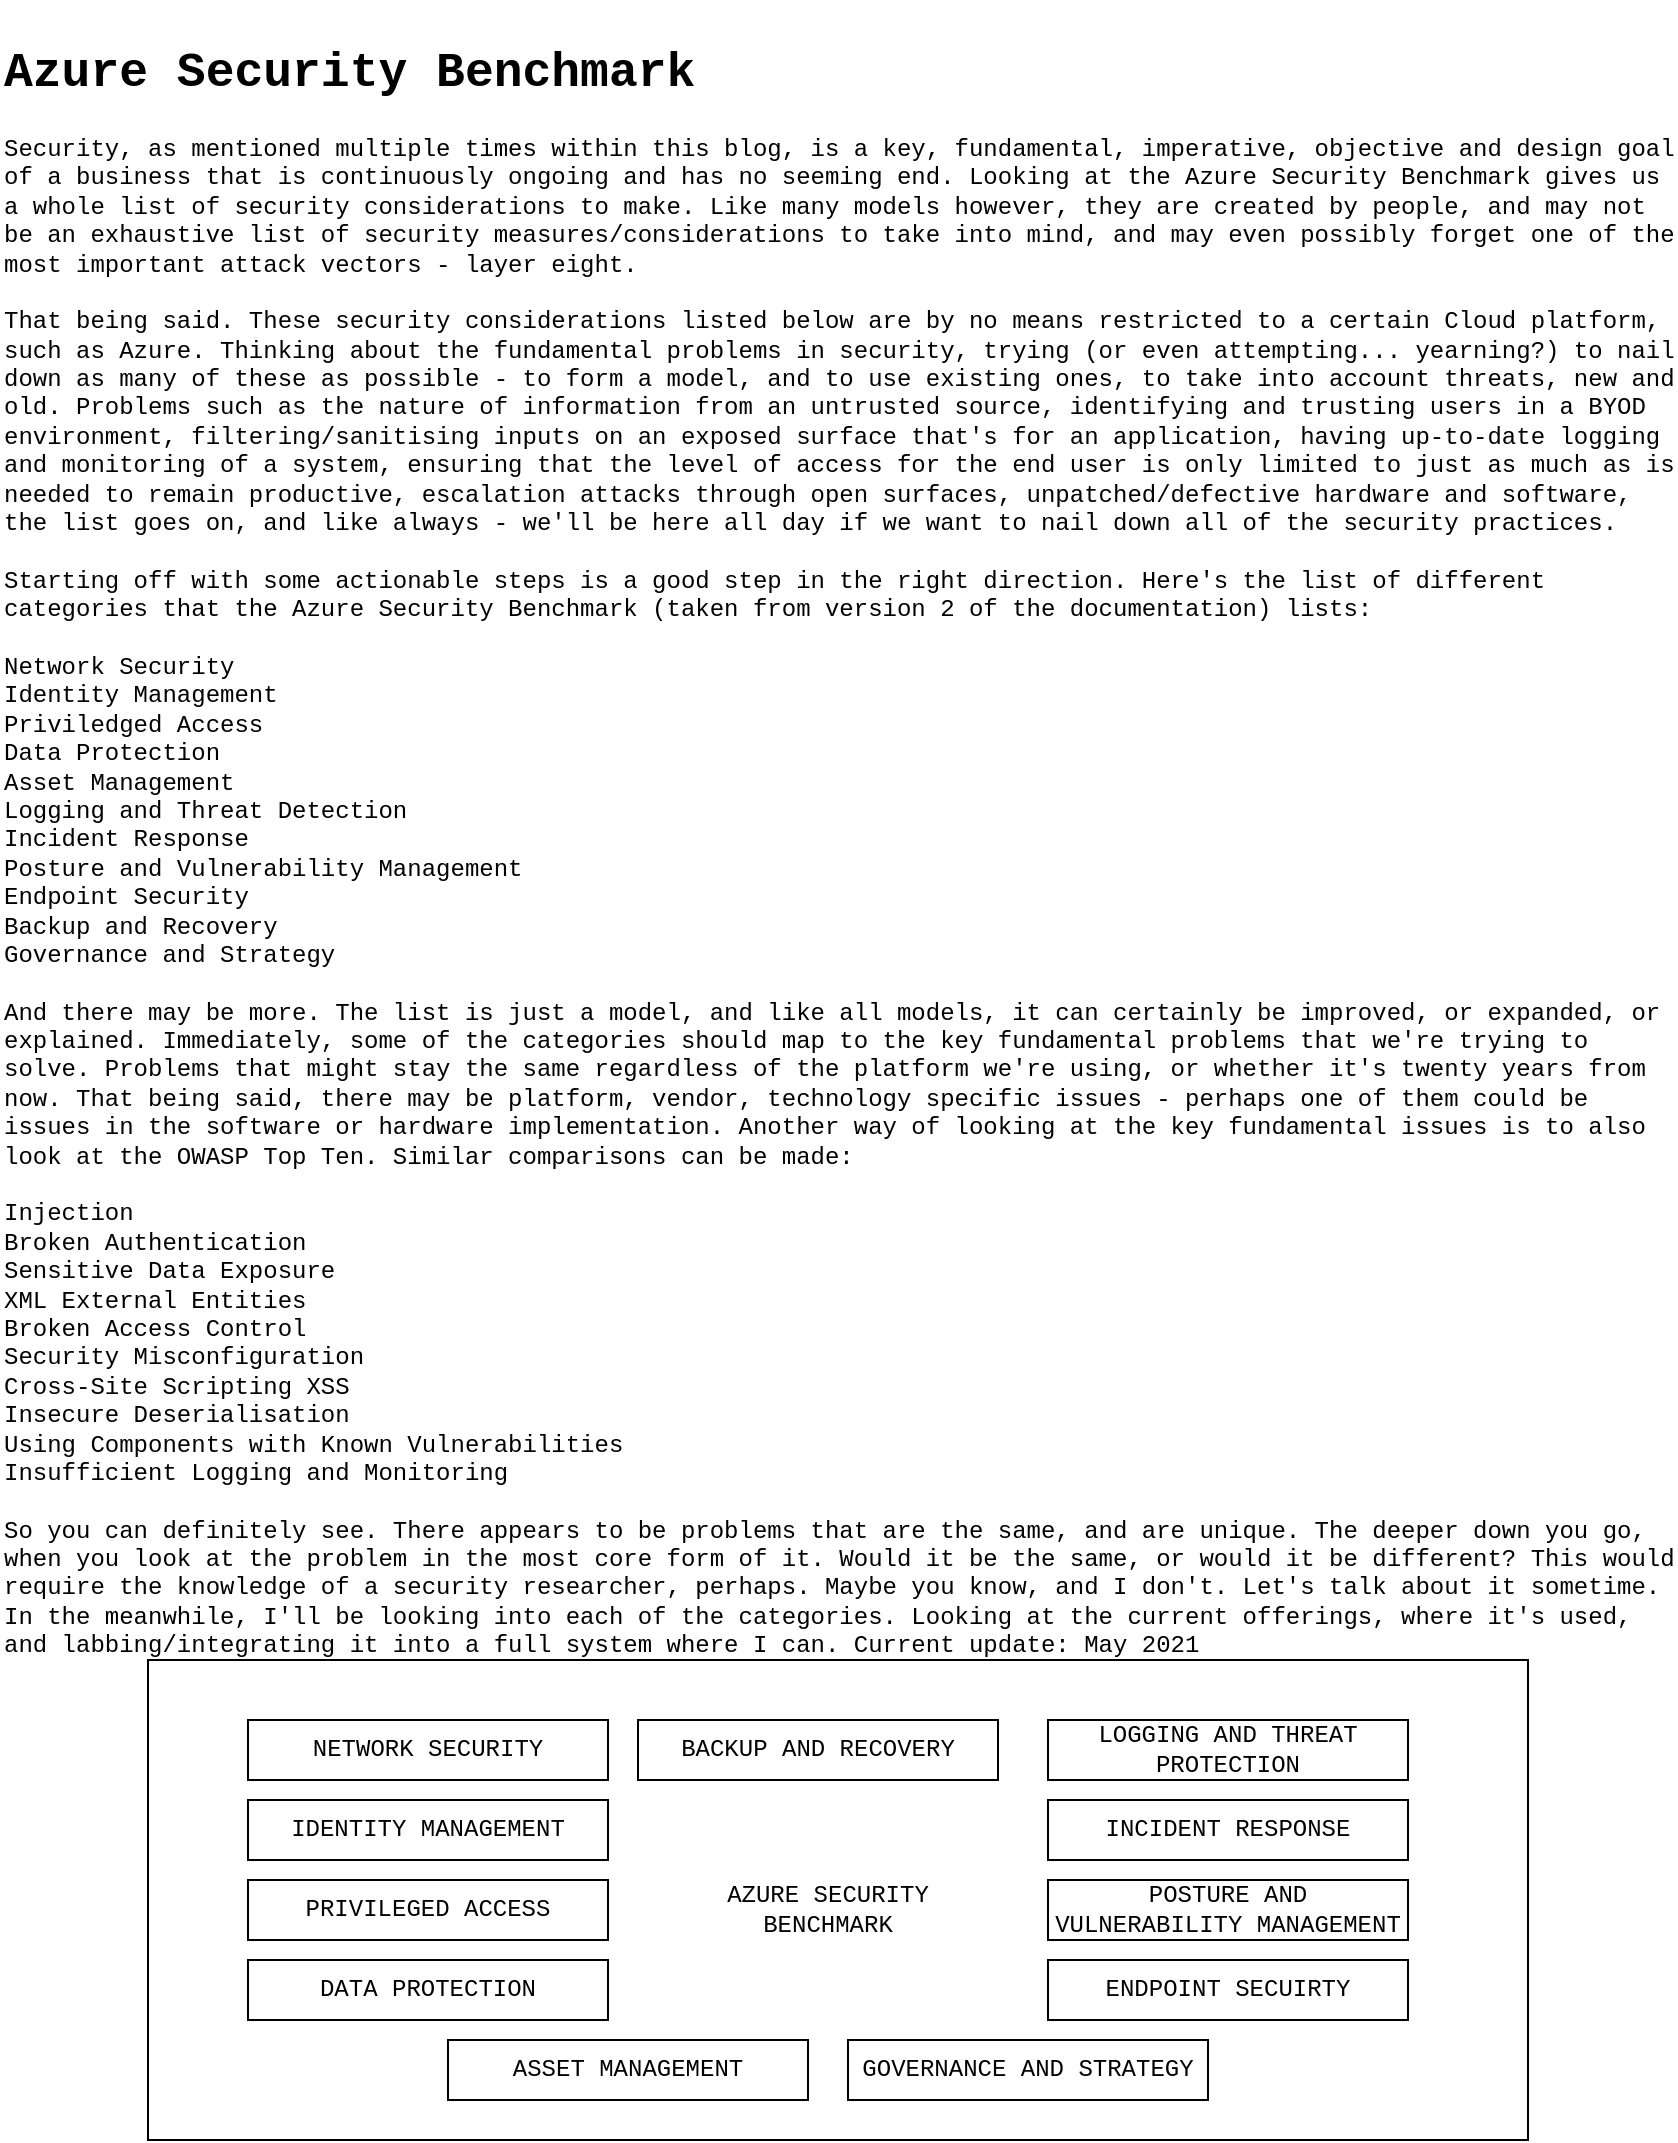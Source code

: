 <mxfile version="14.6.13" type="device" pages="21"><diagram id="-JLSmf2KPn854a8u1MmK" name="Azure Security Benchmark"><mxGraphModel dx="1632" dy="806" grid="1" gridSize="10" guides="1" tooltips="1" connect="1" arrows="1" fold="1" page="1" pageScale="1" pageWidth="850" pageHeight="1100" math="0" shadow="0"><root><mxCell id="0"/><mxCell id="1" parent="0"/><mxCell id="Ptd3CAv9c0XQ2DTjCu8--15" value="" style="rounded=0;whiteSpace=wrap;html=1;fontFamily=Courier New;" parent="1" vertex="1"><mxGeometry x="-771" y="830" width="690" height="240" as="geometry"/></mxCell><mxCell id="Ptd3CAv9c0XQ2DTjCu8--1" value="&lt;h1 style=&quot;color: rgb(0 , 0 , 0) ; font-family: &amp;#34;courier new&amp;#34; ; font-style: normal ; letter-spacing: normal ; text-align: left ; text-indent: 0px ; text-transform: none ; word-spacing: 0px&quot;&gt;Azure Security Benchmark&lt;/h1&gt;&lt;div&gt;Security, as mentioned multiple times within this blog, is a key, fundamental, imperative, objective and design goal of a business that is continuously ongoing and has no seeming end. Looking at the Azure Security Benchmark gives us a whole list of security considerations to make. Like many models however, they are created by people, and may not be an exhaustive list of security measures/considerations to take into mind, and may even possibly forget one of the most important attack vectors - layer eight.&lt;/div&gt;&lt;div&gt;&lt;br&gt;&lt;/div&gt;&lt;div&gt;That being said. These security considerations listed below are by no means restricted to a certain Cloud platform, such as Azure. Thinking about the fundamental problems in security, trying (or even attempting... yearning?) to nail down as many of these as possible - to form a model, and to use existing ones, to take into account threats, new and old. Problems such as the nature of information from an untrusted source, identifying and trusting users in a BYOD environment, filtering/sanitising inputs on an exposed surface that's for an application, having up-to-date logging and monitoring of a system, ensuring that the level of access for the end user is only limited to just as much as is needed to remain productive, escalation attacks through open surfaces, unpatched/defective hardware and software, the list goes on, and like always - we'll be here all day if we want to nail down all of the security practices.&lt;/div&gt;&lt;div&gt;&lt;br&gt;&lt;/div&gt;&lt;div&gt;Starting off with some actionable steps is a good step in the right direction. Here's the list of different categories that the Azure Security Benchmark (taken from version 2 of the documentation) lists:&lt;/div&gt;&lt;div&gt;&lt;br&gt;&lt;/div&gt;&lt;div&gt;Network Security&lt;/div&gt;&lt;div&gt;Identity Management&lt;/div&gt;&lt;div&gt;Priviledged Access&lt;/div&gt;&lt;div&gt;Data Protection&lt;/div&gt;&lt;div&gt;Asset Management&lt;/div&gt;&lt;div&gt;Logging and Threat Detection&lt;/div&gt;&lt;div&gt;Incident Response&lt;/div&gt;&lt;div&gt;Posture and Vulnerability Management&lt;/div&gt;&lt;div&gt;Endpoint Security&lt;/div&gt;&lt;div&gt;Backup and Recovery&amp;nbsp;&lt;/div&gt;&lt;div&gt;Governance and Strategy&lt;/div&gt;&lt;div&gt;&lt;br&gt;&lt;/div&gt;&lt;div&gt;And there may be more. The list is just a model, and like all models, it can certainly be improved, or expanded, or explained. Immediately, some of the categories should map to the key fundamental problems that we're trying to solve. Problems that might stay the same regardless of the platform we're using, or whether it's twenty years from now. That being said, there may be platform, vendor, technology specific issues - perhaps one of them could be issues in the software or hardware implementation. Another way of looking at the key fundamental issues is to also look at the OWASP Top Ten. Similar comparisons can be made:&lt;/div&gt;&lt;div&gt;&lt;br&gt;&lt;/div&gt;&lt;div&gt;Injection&lt;/div&gt;&lt;div&gt;Broken Authentication&lt;/div&gt;&lt;div&gt;Sensitive Data Exposure&lt;/div&gt;&lt;div&gt;XML External Entities&lt;/div&gt;&lt;div&gt;Broken Access Control&lt;/div&gt;&lt;div&gt;Security Misconfiguration&lt;/div&gt;&lt;div&gt;Cross-Site Scripting XSS&lt;/div&gt;&lt;div&gt;Insecure Deserialisation&lt;/div&gt;&lt;div&gt;Using Components with Known Vulnerabilities&lt;/div&gt;&lt;div&gt;Insufficient Logging and Monitoring&lt;/div&gt;&lt;div&gt;&lt;br&gt;&lt;/div&gt;&lt;div&gt;So you can definitely see. There appears to be problems that are the same, and are unique. The deeper down you go, when you look at the problem in the most core form of it. Would it be the same, or would it be different? This would require the knowledge of a security researcher, perhaps. Maybe you know, and I don't. Let's talk about it sometime. In the meanwhile, I'll be looking into each of the categories. Looking at the current offerings, where it's used, and labbing/integrating it into a full system where I can. Current update: May 2021&lt;/div&gt;" style="text;html=1;fontFamily=Courier New;labelBackgroundColor=none;verticalAlign=top;whiteSpace=wrap;" parent="1" vertex="1"><mxGeometry x="-845" width="838" height="800" as="geometry"/></mxCell><mxCell id="Ptd3CAv9c0XQ2DTjCu8--2" value="NETWORK SECURITY" style="rounded=0;whiteSpace=wrap;html=1;fontFamily=Courier New;" parent="1" vertex="1"><mxGeometry x="-721" y="860" width="180" height="30" as="geometry"/></mxCell><mxCell id="Ptd3CAv9c0XQ2DTjCu8--3" value="IDENTITY MANAGEMENT" style="rounded=0;whiteSpace=wrap;html=1;fontFamily=Courier New;" parent="1" vertex="1"><mxGeometry x="-721" y="900" width="180" height="30" as="geometry"/></mxCell><mxCell id="Ptd3CAv9c0XQ2DTjCu8--4" value="PRIVILEGED ACCESS" style="rounded=0;whiteSpace=wrap;html=1;fontFamily=Courier New;" parent="1" vertex="1"><mxGeometry x="-721" y="940" width="180" height="30" as="geometry"/></mxCell><mxCell id="Ptd3CAv9c0XQ2DTjCu8--5" value="DATA PROTECTION" style="rounded=0;whiteSpace=wrap;html=1;fontFamily=Courier New;" parent="1" vertex="1"><mxGeometry x="-721" y="980" width="180" height="30" as="geometry"/></mxCell><mxCell id="Ptd3CAv9c0XQ2DTjCu8--6" value="ASSET MANAGEMENT" style="rounded=0;whiteSpace=wrap;html=1;fontFamily=Courier New;" parent="1" vertex="1"><mxGeometry x="-621" y="1020" width="180" height="30" as="geometry"/></mxCell><mxCell id="Ptd3CAv9c0XQ2DTjCu8--7" value="LOGGING AND THREAT PROTECTION" style="rounded=0;whiteSpace=wrap;html=1;fontFamily=Courier New;" parent="1" vertex="1"><mxGeometry x="-321" y="860" width="180" height="30" as="geometry"/></mxCell><mxCell id="Ptd3CAv9c0XQ2DTjCu8--9" value="INCIDENT RESPONSE" style="rounded=0;whiteSpace=wrap;html=1;fontFamily=Courier New;" parent="1" vertex="1"><mxGeometry x="-321" y="900" width="180" height="30" as="geometry"/></mxCell><mxCell id="Ptd3CAv9c0XQ2DTjCu8--10" value="POSTURE AND VULNERABILITY MANAGEMENT" style="rounded=0;whiteSpace=wrap;html=1;fontFamily=Courier New;" parent="1" vertex="1"><mxGeometry x="-321" y="940" width="180" height="30" as="geometry"/></mxCell><mxCell id="Ptd3CAv9c0XQ2DTjCu8--11" value="ENDPOINT SECUIRTY" style="rounded=0;whiteSpace=wrap;html=1;fontFamily=Courier New;" parent="1" vertex="1"><mxGeometry x="-321" y="980" width="180" height="30" as="geometry"/></mxCell><mxCell id="Ptd3CAv9c0XQ2DTjCu8--12" value="GOVERNANCE AND STRATEGY" style="rounded=0;whiteSpace=wrap;html=1;fontFamily=Courier New;" parent="1" vertex="1"><mxGeometry x="-421" y="1020" width="180" height="30" as="geometry"/></mxCell><mxCell id="Ptd3CAv9c0XQ2DTjCu8--13" value="BACKUP AND RECOVERY" style="rounded=0;whiteSpace=wrap;html=1;fontFamily=Courier New;" parent="1" vertex="1"><mxGeometry x="-526" y="860" width="180" height="30" as="geometry"/></mxCell><mxCell id="Ptd3CAv9c0XQ2DTjCu8--16" value="AZURE SECURITY BENCHMARK" style="text;html=1;strokeColor=none;fillColor=none;align=center;verticalAlign=middle;whiteSpace=wrap;rounded=0;fontFamily=Courier New;" parent="1" vertex="1"><mxGeometry x="-511" y="925" width="160" height="60" as="geometry"/></mxCell></root></mxGraphModel></diagram><diagram id="UqTWMbjJzHpVTGk9HwX-" name="Network Security"><mxGraphModel dx="1632" dy="806" grid="1" gridSize="10" guides="1" tooltips="1" connect="1" arrows="1" fold="1" page="1" pageScale="1" pageWidth="850" pageHeight="1100" math="0" shadow="0"><root><mxCell id="LwtsbY2hdHNqGIdXJfuq-0"/><mxCell id="LwtsbY2hdHNqGIdXJfuq-1" parent="LwtsbY2hdHNqGIdXJfuq-0"/><mxCell id="3dCcwoMbE-6kqg9BtzgT-0" value="&lt;h1 style=&quot;color: rgb(0 , 0 , 0) ; font-family: &amp;#34;courier new&amp;#34; ; font-style: normal ; letter-spacing: normal ; text-align: left ; text-indent: 0px ; text-transform: none ; word-spacing: 0px&quot;&gt;Network Security (in Azure)&lt;/h1&gt;&lt;div&gt;Looking at the first category (or called control, according to Microsoft. A general security consideration) within the Azure Security Benchmark written by Microsoft, that is the end-goal of securing your systems, that is part of a comprehensive defence in depth strategy. The documentation that which this research is taken from, at the time of writing, was lasted updated on&amp;nbsp;03/31/2021, and written June 2021. The frame work is mostly comprised of Security Controls (currently v2 and v1 at the time of writing), which contain general recommendations, as well as a series of more specific, granular policies, called Security Baselines. These number many, and are the whole reason why documentation was created in the first place. Attack vectors may certainly change in the future, and the benchmark may be updated to match them - however like technology in general, some principles may stay the same.&lt;/div&gt;&lt;div&gt;&lt;br&gt;&lt;/div&gt;&lt;div&gt;As mentioned before, the framework is part of a wholistic plan that is to secure your network. As mentioned in the documentation, it begins with planning, which may involve looking at certain compliance standards to really get to the solution of what exactly you need to do in order to secure your network. Then it involves steps where you need to monitor that whatever you're doing is actually taking place/is enforced, and then having some form of action in place to ensure that things stay compliant, as well as automation of security policies. Sounds a bit abstract, but we'll get into things with some concrete examples soon enough.&amp;nbsp;&lt;span&gt;At the time of writing, there's seven general written recommendations for Network Security. It will certainly update in the future. Let's try to examine some of the consistent problems within each recommendation:&lt;/span&gt;&lt;/div&gt;&lt;div&gt;&lt;br&gt;&lt;/div&gt;&lt;div&gt;&lt;div&gt;NS-1: Implement security for internal traffic.&lt;/div&gt;&lt;div&gt;NS-2: Connect private networks together.&lt;/div&gt;&lt;div&gt;NS-3: Establish private network access to Azure services.&lt;/div&gt;&lt;div&gt;NS-4: Protect applications and services from external network attacks.&lt;/div&gt;&lt;div&gt;NS-5: Deploy IDS and IPS&lt;/div&gt;&lt;div&gt;&lt;span&gt;NS-6: Simplify network security rules&lt;/span&gt;&lt;/div&gt;&lt;div&gt;NS-7: Secure Domain Name Service (DNS)&lt;/div&gt;&lt;/div&gt;&lt;div&gt;&lt;br&gt;&lt;/div&gt;&lt;div&gt;Won't be able to fit all of the research onto one page, so the blog post will contain my thoughts about each of the different controls listed within the security benchmark. Summing up all of the considerations, with some questions in mind within the controls (Note: by no means is this a comprehensive look at network security):&lt;/div&gt;&lt;span style=&quot;text-align: center&quot;&gt;&lt;br&gt;&lt;/span&gt;&lt;div&gt;&lt;br&gt;&lt;/div&gt;&lt;div&gt;&lt;br&gt;&lt;/div&gt;" style="text;html=1;fontFamily=Courier New;labelBackgroundColor=none;verticalAlign=top;whiteSpace=wrap;" parent="LwtsbY2hdHNqGIdXJfuq-1" vertex="1"><mxGeometry x="-845" width="838" height="560" as="geometry"/></mxCell><mxCell id="M9tDh2Rj1yW5_OmlGwJD-0" value="NETWORK SECURITY" style="rounded=0;whiteSpace=wrap;html=1;fontFamily=Courier New;align=center;" parent="LwtsbY2hdHNqGIdXJfuq-1" vertex="1"><mxGeometry x="-572" y="495" width="290" height="30" as="geometry"/></mxCell><mxCell id="M9tDh2Rj1yW5_OmlGwJD-1" value="&lt;div style=&quot;&quot;&gt;NS-1: Implement security for internal traffic.&lt;/div&gt;&lt;div&gt;How do we recognise traffic? Identify it? Filter it? What scope? What level? Where?&lt;/div&gt;" style="rounded=0;whiteSpace=wrap;html=1;fontFamily=Courier New;align=center;" parent="LwtsbY2hdHNqGIdXJfuq-1" vertex="1"><mxGeometry x="-811" y="540" width="770" height="60" as="geometry"/></mxCell><mxCell id="M9tDh2Rj1yW5_OmlGwJD-7" value="&lt;div&gt;&lt;div&gt;NS-2: Connect private networks together.&lt;/div&gt;&lt;/div&gt;&lt;div&gt;How do we transfer data over an unsecure medium? How do we identify who's the sender? How do we access resources in a secure manner? How do we ensure integrity? How about anti-replay attacks?&lt;/div&gt;" style="rounded=0;whiteSpace=wrap;html=1;fontFamily=Courier New;align=center;" parent="LwtsbY2hdHNqGIdXJfuq-1" vertex="1"><mxGeometry x="-811" y="620" width="770" height="60" as="geometry"/></mxCell><mxCell id="M9tDh2Rj1yW5_OmlGwJD-8" value="&lt;div&gt;&lt;div&gt;NS-3: Establish private network access to Azure services.&lt;/div&gt;&lt;/div&gt;&lt;div&gt;How do we access resources within a Cloud platform privately within a virtual network, without going back out to the Internet?&lt;/div&gt;" style="rounded=0;whiteSpace=wrap;html=1;fontFamily=Courier New;align=center;" parent="LwtsbY2hdHNqGIdXJfuq-1" vertex="1"><mxGeometry x="-812" y="700" width="770" height="60" as="geometry"/></mxCell><mxCell id="M9tDh2Rj1yW5_OmlGwJD-9" value="&lt;div&gt;&lt;div&gt;NS-4: Protect applications and services from external network attacks.&lt;/div&gt;&lt;/div&gt;&lt;div&gt;How do we ensure that our applications and services running at the top layer remain secure? How do we reduce attack surfaces?&lt;/div&gt;" style="rounded=0;whiteSpace=wrap;html=1;fontFamily=Courier New;align=center;" parent="LwtsbY2hdHNqGIdXJfuq-1" vertex="1"><mxGeometry x="-812" y="780" width="770" height="60" as="geometry"/></mxCell><mxCell id="M9tDh2Rj1yW5_OmlGwJD-10" value="&lt;div&gt;&lt;div&gt;NS-5: Deploy IDS and IPS&lt;/div&gt;&lt;/div&gt;&lt;div&gt;What are some ways of preventing and detecting, and then doing things afterwards, to traffic that may have a malicious nature in our network?&lt;/div&gt;" style="rounded=0;whiteSpace=wrap;html=1;fontFamily=Courier New;align=center;" parent="LwtsbY2hdHNqGIdXJfuq-1" vertex="1"><mxGeometry x="-812" y="860" width="770" height="60" as="geometry"/></mxCell><mxCell id="M9tDh2Rj1yW5_OmlGwJD-11" value="&lt;div&gt;&lt;div&gt;NS-6: Simplify network security rules&lt;/div&gt;&lt;/div&gt;&lt;div&gt;How do we reduce management overhead when it comes to dealing with security rules, whether that be in firewalls, NSGs, or any other appliance or service?&lt;/div&gt;" style="rounded=0;whiteSpace=wrap;html=1;fontFamily=Courier New;align=center;" parent="LwtsbY2hdHNqGIdXJfuq-1" vertex="1"><mxGeometry x="-811" y="940" width="770" height="60" as="geometry"/></mxCell><mxCell id="M9tDh2Rj1yW5_OmlGwJD-12" value="&lt;div&gt;&lt;div&gt;NS-7: Secure Domain Name Service (DNS)&lt;/div&gt;&lt;div&gt;How do we ensure that DNS remains secure, and doesn't have vulnerabilities or attack vectors for our organisation?&lt;/div&gt;&lt;/div&gt;" style="rounded=0;whiteSpace=wrap;html=1;fontFamily=Courier New;align=center;" parent="LwtsbY2hdHNqGIdXJfuq-1" vertex="1"><mxGeometry x="-812" y="1015" width="770" height="60" as="geometry"/></mxCell></root></mxGraphModel></diagram><diagram name="Identity Management" id="0v8dN7PgWY5PXW2P8TrF"><mxGraphModel dx="1632" dy="806" grid="1" gridSize="10" guides="1" tooltips="1" connect="1" arrows="1" fold="1" page="1" pageScale="1" pageWidth="850" pageHeight="1100" math="0" shadow="0"><root><mxCell id="PxXHqab5nihTD8RieUcQ-0"/><mxCell id="PxXHqab5nihTD8RieUcQ-1" parent="PxXHqab5nihTD8RieUcQ-0"/><mxCell id="PxXHqab5nihTD8RieUcQ-2" value="&lt;h1 style=&quot;color: rgb(0 , 0 , 0) ; font-family: &amp;#34;courier new&amp;#34; ; font-style: normal ; letter-spacing: normal ; text-align: left ; text-indent: 0px ; text-transform: none ; word-spacing: 0px&quot;&gt;Identity Management (in Azure)&lt;/h1&gt;&lt;div&gt;It's not enough to just assign a username and password to someone or some other credential and call it a day. There's always going to be that problem of trying to identify the end user. Who are they? What are they trying to access? Are they allowed to access certain resources? What information can we gather to ensure that the user is who they say they are? A sizable chunk of identity management goes to Microsoft's Active Directory. On the Cloud, it's Azure Active Directory. Both are different, with AD being used on-premises, and Azure AD being used up in the Cloud. More on that to come, where we'll cover both AD and Azure AD, in an upcoming identity series.&lt;/div&gt;&lt;div&gt;&lt;br&gt;&lt;/div&gt;&lt;div&gt;Identity and access management goes hand in hand. Access management is covered in the next security control, and identity in this one. Some more considerations to make are how specific and how many security measures would you have in place for each user? What about if they're using devices? What factors would you take into mind in order to authenticate a user? Usually this is in the form of MFA, which may involve the commonly cited bits of information: something the user knows, something the user has, and something the user is. So once the identity of the user has been established. It's important then to monitor device changes, their valid status as a user (by that I mean if they leave the organisation they shouldn't remain as a user), whether SSO is enabled for seamless connectivity, monitoring users, and enforcing policies.&amp;nbsp;&lt;/div&gt;&lt;div&gt;&lt;br&gt;&lt;/div&gt;&lt;div&gt;I imagine that in a world where the workplace increasingly has no borders, the need for identity has become more significant. A username and password just won't cut it like before. More information has to be collected, more state, in order to determine who's really trying to gain access to the resources and services of an organisation. Many platforms and solutions try to solve this problem, such as AD, and Cisco's ISE. Part of a zero-trust environment, and a defence in depth strategy. Just like the other considerations, Identity Management (or IAM) is one that has to be considered and implemented equally just like all of them.&lt;/div&gt;&lt;div&gt;&lt;br&gt;&lt;/div&gt;&lt;div&gt;(Note: I realised that in Network Security I repeated the considerations twice on one page. So much for my pattern recognition skills!)&lt;/div&gt;&lt;span style=&quot;text-align: center&quot;&gt;&lt;br&gt;&lt;/span&gt;&lt;div&gt;&lt;br&gt;&lt;/div&gt;&lt;div&gt;&lt;br&gt;&lt;/div&gt;" style="text;html=1;fontFamily=Courier New;labelBackgroundColor=none;verticalAlign=top;whiteSpace=wrap;" parent="PxXHqab5nihTD8RieUcQ-1" vertex="1"><mxGeometry x="-845" width="838" height="560" as="geometry"/></mxCell><mxCell id="PxXHqab5nihTD8RieUcQ-3" value="Identity Management" style="rounded=0;whiteSpace=wrap;html=1;fontFamily=Courier New;align=center;" parent="PxXHqab5nihTD8RieUcQ-1" vertex="1"><mxGeometry x="-572" y="432" width="290" height="30" as="geometry"/></mxCell><mxCell id="PxXHqab5nihTD8RieUcQ-4" value="&lt;div&gt;IM-1: Standardize Azure Active Directory as the central identity and authentication system&lt;/div&gt;&lt;div&gt;What's our centralised tool/solution that allows for management of identities and access based on them?&lt;/div&gt;" style="rounded=0;whiteSpace=wrap;html=1;fontFamily=Courier New;align=center;" parent="PxXHqab5nihTD8RieUcQ-1" vertex="1"><mxGeometry x="-811" y="477" width="770" height="60" as="geometry"/></mxCell><mxCell id="PxXHqab5nihTD8RieUcQ-5" value="&lt;div&gt;IM-2: Manage application identities securely and automatically&lt;/div&gt;&lt;div&gt;How do we ensure that applications have an identity and granted access to something?&amp;nbsp;&lt;/div&gt;" style="rounded=0;whiteSpace=wrap;html=1;fontFamily=Courier New;align=center;" parent="PxXHqab5nihTD8RieUcQ-1" vertex="1"><mxGeometry x="-811" y="557" width="770" height="60" as="geometry"/></mxCell><mxCell id="PxXHqab5nihTD8RieUcQ-6" value="&lt;div&gt;IM-3: Use Azure AD single sign-on (SSO) for application access&lt;/div&gt;&lt;div&gt;What's our way of having the end user being able to access services/resources with one login?&lt;/div&gt;" style="rounded=0;whiteSpace=wrap;html=1;fontFamily=Courier New;align=center;" parent="PxXHqab5nihTD8RieUcQ-1" vertex="1"><mxGeometry x="-812" y="637" width="770" height="60" as="geometry"/></mxCell><mxCell id="PxXHqab5nihTD8RieUcQ-7" value="&lt;div&gt;IM-4: Use strong authentication controls for all Azure Active Directory based access&lt;/div&gt;&lt;div&gt;What's the actual way that the user is going to authenticate? How strong can it get?&lt;/div&gt;" style="rounded=0;whiteSpace=wrap;html=1;fontFamily=Courier New;align=center;" parent="PxXHqab5nihTD8RieUcQ-1" vertex="1"><mxGeometry x="-812" y="717" width="770" height="60" as="geometry"/></mxCell><mxCell id="PxXHqab5nihTD8RieUcQ-8" value="&lt;div&gt;IM-5: Monitor and alert on account anomalies&lt;/div&gt;&lt;div&gt;How do we get informed if there's something abnormal that gets detected?&lt;/div&gt;" style="rounded=0;whiteSpace=wrap;html=1;fontFamily=Courier New;align=center;" parent="PxXHqab5nihTD8RieUcQ-1" vertex="1"><mxGeometry x="-812" y="797" width="770" height="60" as="geometry"/></mxCell><mxCell id="PxXHqab5nihTD8RieUcQ-9" value="&lt;div&gt;IM-6: Restrict Azure resource access based on conditions&lt;/div&gt;&lt;div&gt;How do we restrict access or enforce restrictions based on certain detected values?&lt;/div&gt;" style="rounded=0;whiteSpace=wrap;html=1;fontFamily=Courier New;align=center;" parent="PxXHqab5nihTD8RieUcQ-1" vertex="1"><mxGeometry x="-811" y="877" width="770" height="60" as="geometry"/></mxCell><mxCell id="PxXHqab5nihTD8RieUcQ-10" value="&lt;div&gt;IM-7: Eliminate unintended credential exposure&lt;/div&gt;&lt;div&gt;How do you ensure that there's no unsecured credentials in the code?&lt;/div&gt;" style="rounded=0;whiteSpace=wrap;html=1;fontFamily=Courier New;align=center;" parent="PxXHqab5nihTD8RieUcQ-1" vertex="1"><mxGeometry x="-812" y="952" width="770" height="60" as="geometry"/></mxCell><mxCell id="PxXHqab5nihTD8RieUcQ-11" value="&lt;div&gt;IM-8: Secure user access to legacy applications&lt;/div&gt;&lt;div&gt;How do you secure access to applications that are legacy applications?&lt;/div&gt;" style="rounded=0;whiteSpace=wrap;html=1;fontFamily=Courier New;align=center;" parent="PxXHqab5nihTD8RieUcQ-1" vertex="1"><mxGeometry x="-812" y="1026" width="770" height="60" as="geometry"/></mxCell></root></mxGraphModel></diagram><diagram name="Privileged Access" id="z2FKX58lnjkB7kdnRyVO"><mxGraphModel dx="2272" dy="822" grid="1" gridSize="10" guides="1" tooltips="1" connect="1" arrows="1" fold="1" page="1" pageScale="1" pageWidth="850" pageHeight="1100" math="0" shadow="0"><root><mxCell id="7_xgYT37UO4ixUcwwKdL-0"/><mxCell id="7_xgYT37UO4ixUcwwKdL-1" parent="7_xgYT37UO4ixUcwwKdL-0"/><mxCell id="7_xgYT37UO4ixUcwwKdL-2" value="&lt;h1 style=&quot;color: rgb(0 , 0 , 0) ; font-family: &amp;#34;courier new&amp;#34; ; font-style: normal ; letter-spacing: normal ; text-align: left ; text-indent: 0px ; text-transform: none ; word-spacing: 0px&quot;&gt;Privileged Access (in Azure)&lt;/h1&gt;&lt;div&gt;Moving on from Identity Management (also called IAM), we have another issue that comes to mind. Let's say we correctly identify and authenticate someone. Now that they have access to the applications and services within the network, we have to determine what they can actually access. The scope of access can range, and there's many roles within Azure AD and RBAC (in Azure) for managing user accounts and such, and resources.&amp;nbsp;&lt;/div&gt;&lt;div&gt;&lt;br&gt;&lt;/div&gt;&lt;div&gt;(Note: I forgot to mention, there are also policies for the security benchmarks. These can be used and applied at a certain scope. You would then be able to 'check' compliance using a tool like Security Center, in the regulatory compliance dashboard. Having a template [baseline] and then applying it to something, to assess a state of security, may prove helpful. However I imagine that can't be applied to every single security consideration out there - it's just another tool to help you secure your systems. Kind of like how the STIG tests work, and the SCAP tool being used to assess compliance to them. What's common is having some sort of template and a framework to apply that across a system. A goal in mind to reducing management overhead when it comes to security. Some things such as layer eight security may not as easily be consolidated into a policy and applied to a system - I can't imagine me or someone else applying a social engineering best practices template to Bob from HR on the Azure Portal. Or could that be a reality [Cue dystopian music]?)&lt;/div&gt;&lt;div&gt;&lt;br&gt;&lt;/div&gt;&lt;div&gt;Continuining on a little from the note above. I also imagine that a template does have it's use case in the sense that you can quickly 'bring up' a policy compliant environment - just ensure that you're following all the steps within that document, or standards, such as the NIST SP 800-53. And possibly have experts near to understand threats not in the template. The business requirements (such as governmental) may determine the use of such specific policies to be applied to an environment. The end goal with this security control, is to ensure that the end user, can only access what's necessary. It does extend more than that, and there may be more questions and fundamental principles that I haven't discovered yet. Thinking about the gatekeeper analogy. What other considerations are there to keep in mind, once we've known that the person trying to access the system is who they say they are. The level of access is an obvious one. But what else? Microsoft outlines the following guidelines:&lt;/div&gt;&lt;div&gt;&lt;br&gt;&lt;/div&gt;&lt;div&gt;&lt;br&gt;&lt;/div&gt;&lt;div&gt;&amp;nbsp;&lt;/div&gt;&lt;span style=&quot;text-align: center&quot;&gt;&lt;br&gt;&lt;/span&gt;&lt;div&gt;&lt;br&gt;&lt;/div&gt;&lt;div&gt;&lt;br&gt;&lt;/div&gt;" style="text;html=1;fontFamily=Courier New;labelBackgroundColor=none;verticalAlign=top;whiteSpace=wrap;" parent="7_xgYT37UO4ixUcwwKdL-1" vertex="1"><mxGeometry x="-845" width="838" height="560" as="geometry"/></mxCell><mxCell id="7_xgYT37UO4ixUcwwKdL-3" value="Priviledged Access" style="rounded=0;whiteSpace=wrap;html=1;fontFamily=Courier New;align=center;" parent="7_xgYT37UO4ixUcwwKdL-1" vertex="1"><mxGeometry x="-572" y="432" width="290" height="30" as="geometry"/></mxCell><mxCell id="7_xgYT37UO4ixUcwwKdL-4" value="&lt;div&gt;PA-1: Protect and limit highly priviledged users&lt;/div&gt;&lt;div&gt;The priviledged users have the most amount of access. A prime target. Good idea to limit the number of users here, and for a certain amount of time.&lt;/div&gt;" style="rounded=0;whiteSpace=wrap;html=1;fontFamily=Courier New;align=center;" parent="7_xgYT37UO4ixUcwwKdL-1" vertex="1"><mxGeometry x="-811" y="477" width="770" height="60" as="geometry"/></mxCell><mxCell id="7_xgYT37UO4ixUcwwKdL-5" value="&lt;div&gt;&amp;nbsp; &amp;nbsp; PA-2: Restrict administrative access to business-critical systems&lt;/div&gt;&lt;div&gt;Your business-critical systems are most important. Limit access to only those who need it, and them being in a separate environment of their own.&lt;/div&gt;" style="rounded=0;whiteSpace=wrap;html=1;fontFamily=Courier New;align=center;" parent="7_xgYT37UO4ixUcwwKdL-1" vertex="1"><mxGeometry x="-811" y="557" width="770" height="60" as="geometry"/></mxCell><mxCell id="7_xgYT37UO4ixUcwwKdL-6" value="&lt;div&gt;&amp;nbsp; &amp;nbsp; PA-3: Review and reconcile user access regularly&lt;/div&gt;&lt;div&gt;The users you have currently - check up and ensure that they still need that access. Don't let it pile up.&lt;/div&gt;" style="rounded=0;whiteSpace=wrap;html=1;fontFamily=Courier New;align=center;" parent="7_xgYT37UO4ixUcwwKdL-1" vertex="1"><mxGeometry x="-812" y="637" width="770" height="60" as="geometry"/></mxCell><mxCell id="7_xgYT37UO4ixUcwwKdL-7" value="&lt;div&gt;&amp;nbsp; &amp;nbsp; PA-4: Set up emergency access in Azure AD&lt;/div&gt;&lt;div&gt;When your normal admin account doesn't work, have a backup - for when things go haywire.&lt;/div&gt;" style="rounded=0;whiteSpace=wrap;html=1;fontFamily=Courier New;align=center;" parent="7_xgYT37UO4ixUcwwKdL-1" vertex="1"><mxGeometry x="-812" y="717" width="770" height="60" as="geometry"/></mxCell><mxCell id="7_xgYT37UO4ixUcwwKdL-8" value="&lt;div&gt;&amp;nbsp; &amp;nbsp; PA-5: Automate entitlement management&lt;/div&gt;&lt;div&gt;If people submit requests for something, find one way to automate it - to reduce workload.&lt;/div&gt;" style="rounded=0;whiteSpace=wrap;html=1;fontFamily=Courier New;align=center;" parent="7_xgYT37UO4ixUcwwKdL-1" vertex="1"><mxGeometry x="-812" y="797" width="770" height="60" as="geometry"/></mxCell><mxCell id="7_xgYT37UO4ixUcwwKdL-9" value="&lt;div&gt;&lt;div&gt;&amp;nbsp; &amp;nbsp; PA-6: Use privileged access workstations&lt;/div&gt;&lt;/div&gt;&lt;div&gt;Have a separate environment (authentication/software/hardware/logical/network access) for critical users&lt;/div&gt;" style="rounded=0;whiteSpace=wrap;html=1;fontFamily=Courier New;align=center;" parent="7_xgYT37UO4ixUcwwKdL-1" vertex="1"><mxGeometry x="-811" y="877" width="770" height="60" as="geometry"/></mxCell><mxCell id="7_xgYT37UO4ixUcwwKdL-10" value="&lt;div&gt;&lt;div&gt;&amp;nbsp; &amp;nbsp; PA-7: Follow just enough administration (least privilege principle)&lt;/div&gt;&lt;/div&gt;&lt;div&gt;Assign the least amount of priviledge, for the shortest amount of time. According to the role&lt;/div&gt;" style="rounded=0;whiteSpace=wrap;html=1;fontFamily=Courier New;align=center;" parent="7_xgYT37UO4ixUcwwKdL-1" vertex="1"><mxGeometry x="-812" y="953" width="770" height="60" as="geometry"/></mxCell><mxCell id="7_xgYT37UO4ixUcwwKdL-11" value="&amp;nbsp; &amp;nbsp; PA-8: Choose approval process for Microsoft support&lt;br&gt;If for some reason Microsoft wants to access your data, review what data, and whether to allow or deny it.&amp;nbsp;" style="rounded=0;whiteSpace=wrap;html=1;fontFamily=Courier New;align=center;" parent="7_xgYT37UO4ixUcwwKdL-1" vertex="1"><mxGeometry x="-812" y="1026" width="770" height="60" as="geometry"/></mxCell></root></mxGraphModel></diagram><diagram name="Data Protection" id="IkPVPas_IWL08g7jks-h"><mxGraphModel dx="1632" dy="806" grid="1" gridSize="10" guides="1" tooltips="1" connect="1" arrows="1" fold="1" page="1" pageScale="1" pageWidth="850" pageHeight="1100" math="0" shadow="0"><root><mxCell id="EAhc36jKFEuBmLNHzw1f-0"/><mxCell id="EAhc36jKFEuBmLNHzw1f-1" parent="EAhc36jKFEuBmLNHzw1f-0"/><mxCell id="EAhc36jKFEuBmLNHzw1f-2" value="&lt;h1 style=&quot;color: rgb(0 , 0 , 0) ; font-family: &amp;#34;courier new&amp;#34; ; font-style: normal ; letter-spacing: normal ; text-align: left ; text-indent: 0px ; text-transform: none ; word-spacing: 0px&quot;&gt;Data Protection (in Azure)&lt;/h1&gt;&lt;div&gt;Data Protection - sounds boring, but can turn out to be quite interesting. Like everything within the Security Benchmark, principles relating to data must be considered. Neglecting it could lead to severe repercussions - take the Ubiquiti breach that&amp;nbsp;&lt;span&gt;allegedly&amp;nbsp;&lt;/span&gt;happened this year. While it's not related to encrypting data entirely, and should've been spoken about in the previous IAM section. The story is, that the hackers got through to the accounts through a LastPass login. And thus, they had access to everything. There wasn't any MFA or rules in place to gather data about the nature of the login, and then to do stuff based off that. My takeaways are that reality is one thing, and security/design/architectural principles are another thing. Sounds a bit pessimistic but I wouldn't expect a strategy to be able to enforced properly and fully across an organisation. Humans are a big source of failure, and that's OK. No-one's perfect. What I think matters is how you brush off the dust, and come up with new strategies to ensure a state of security - looking at the ground fundamental principles of security and applying them using today's technology and solutions. Sounds like a big job. Like migrating from the Cloud. I wonder how a security consultant/engineer/manager has to deal with an issue like that. If you are one, reach out to me. Would like to hear about how you go about solving a problem like that. Where do you begin, and where do you end?&lt;/div&gt;&lt;div&gt;&lt;br&gt;&lt;/div&gt;&lt;div&gt;That being said, how do we protect our data? I think that a way of looking at data - at rest, and in transit, is a good way of summing it up. You would want to know what could be considered sensitive data. Then you would take measures to protect access to it. You would also have measures on top to prevent people from being able to understand it - if they had access to where it was stored. This would be applied at rest (in a storage medium somewhere) and in transit. You wouldn't want someone sniffing packets somewhere to be able to understand the information that gets passed through it, on the Internet. You would also want to know if someone was transferring around the data that you want to protect. That certainly sounds like a cause for alarm.&lt;/div&gt;&lt;div&gt;&amp;nbsp;&lt;/div&gt;&lt;div&gt;Some of the responsibilities may also be shared. It might be up to Microsoft to worry about how they're going to encrypt and deal with your data if you're running a SaaS solution. This is a point where you think about the tradeoffs and what your business requirements are when deciding to take those matters into your own hands - with a set of your own applications, just hosted on your own servers, or on the opposite end. I don't think there's a wrong or right answer. Just like how saying Cisco works for some people, and for others it doesn't - they might feel vendor locked in, or for some other reason. It's up to the business requirements to determine what works best for the organisation. But there are some things to definitely consider. How much effort is it going to take if you decide to take matters into your own hands, and deal with data protection (or any other principle) yourself? At what point does it start to get out of control, and unable to scale? For some people, it might be a no brainer to just use a SaaS solution and let Microsoft deal with it. They're not running any mission critical loads, or having any important data. They just want to run stuff. And that works out for them. But what about the person who's running something mission critical, in a specific set of circumstances, that he can't just afford to lease out to someone else to take care of? For policy requirements, or perhaps out of paranoia, he has to take care of things himself. That may come with much greater management overhead. Talking generally, it depends on the use case. There might be situations to use IaaS or SaaS, or on-premises only. People have succeeded using both. Microsoft could get hacked, tomorrow. It's had periods of downtime. And you could too. More on the blog. At what point do you consider what's important and what's not? Questions lead to many questions. Which may require a sit-down with all the important people of the organisation, to set things straight. I think an answer to a big question like this is: it depends.&lt;/div&gt;&lt;span style=&quot;text-align: center&quot;&gt;&lt;br&gt;&lt;/span&gt;&lt;div&gt;&lt;br&gt;&lt;/div&gt;&lt;div&gt;&lt;br&gt;&lt;/div&gt;" style="text;html=1;fontFamily=Courier New;labelBackgroundColor=none;verticalAlign=top;whiteSpace=wrap;" parent="EAhc36jKFEuBmLNHzw1f-1" vertex="1"><mxGeometry x="-845" width="838" height="700" as="geometry"/></mxCell><mxCell id="EAhc36jKFEuBmLNHzw1f-3" value="Data Protection" style="rounded=0;whiteSpace=wrap;html=1;fontFamily=Courier New;align=center;" parent="EAhc36jKFEuBmLNHzw1f-1" vertex="1"><mxGeometry x="-571.5" y="650" width="290" height="30" as="geometry"/></mxCell><mxCell id="EAhc36jKFEuBmLNHzw1f-4" value="&lt;div&gt;&lt;span&gt;&#9;&lt;/span&gt;DP-1: Discovery, classify and label sensitive data&lt;/div&gt;&lt;div&gt;How do we know what data needs to be determined sensitive in the first place?&lt;/div&gt;" style="rounded=0;whiteSpace=wrap;html=1;fontFamily=Courier New;align=center;" parent="EAhc36jKFEuBmLNHzw1f-1" vertex="1"><mxGeometry x="-810.5" y="695" width="770" height="60" as="geometry"/></mxCell><mxCell id="EAhc36jKFEuBmLNHzw1f-5" value="&lt;div&gt;&amp;nbsp; &amp;nbsp; DP-2: Protect sensitive data&lt;/div&gt;&lt;div&gt;What steps are we taking to ensure that if our data does end up in the wrong hands, all isn't lost?&lt;/div&gt;" style="rounded=0;whiteSpace=wrap;html=1;fontFamily=Courier New;align=center;" parent="EAhc36jKFEuBmLNHzw1f-1" vertex="1"><mxGeometry x="-810.5" y="775" width="770" height="60" as="geometry"/></mxCell><mxCell id="EAhc36jKFEuBmLNHzw1f-6" value="&lt;div&gt;&amp;nbsp; &amp;nbsp; DP-3: Monitor for unauthorized transfer of sensitive data&lt;/div&gt;&lt;div&gt;How do we track and monitor the flow of our sensitive data? How do we monitor where it goes?&lt;/div&gt;" style="rounded=0;whiteSpace=wrap;html=1;fontFamily=Courier New;align=center;" parent="EAhc36jKFEuBmLNHzw1f-1" vertex="1"><mxGeometry x="-811.5" y="855" width="770" height="60" as="geometry"/></mxCell><mxCell id="EAhc36jKFEuBmLNHzw1f-7" value="&lt;div&gt;&amp;nbsp; &amp;nbsp; DP-4: Encrypt sensitive information in transit&lt;/div&gt;&lt;div&gt;How do we ensure that the data is protected when it comes from one point to another?&lt;/div&gt;" style="rounded=0;whiteSpace=wrap;html=1;fontFamily=Courier New;align=center;" parent="EAhc36jKFEuBmLNHzw1f-1" vertex="1"><mxGeometry x="-811.5" y="935" width="770" height="60" as="geometry"/></mxCell><mxCell id="EAhc36jKFEuBmLNHzw1f-8" value="&amp;nbsp; &amp;nbsp; DP-5: Encrypt sensitive data at rest&lt;br&gt;How do we ensure the security of data when it is laying at rest?" style="rounded=0;whiteSpace=wrap;html=1;fontFamily=Courier New;align=center;" parent="EAhc36jKFEuBmLNHzw1f-1" vertex="1"><mxGeometry x="-811.5" y="1015" width="770" height="60" as="geometry"/></mxCell></root></mxGraphModel></diagram><diagram name="Asset Management" id="PuX14yV4lzysOz2IwTVe"><mxGraphModel dx="1632" dy="806" grid="1" gridSize="10" guides="1" tooltips="1" connect="1" arrows="1" fold="1" page="1" pageScale="1" pageWidth="850" pageHeight="1100" math="0" shadow="0"><root><mxCell id="Jmlnv6gFT0IR3dckteQ1-0"/><mxCell id="Jmlnv6gFT0IR3dckteQ1-1" parent="Jmlnv6gFT0IR3dckteQ1-0"/><mxCell id="Jmlnv6gFT0IR3dckteQ1-2" value="&lt;h1 style=&quot;color: rgb(0 , 0 , 0) ; font-family: &amp;#34;courier new&amp;#34; ; font-style: normal ; letter-spacing: normal ; text-align: left ; text-indent: 0px ; text-transform: none ; word-spacing: 0px&quot;&gt;Asset Management (in Azure)&lt;/h1&gt;&lt;div&gt;We're faced with the issue that's related to the resources in our network. How do you ensure that you're tracking them. How do you ensure that proper Cloud governance practices are being implemented within your system? Practices for this generalisation of a security concern could fall into activities (including but not limited to) such as using the correct Cloud (Azure) tools, down to the applications that are running on your resources (such as virtual machines). It could go down to being as granular as analysing the processes that run - identifying anomalies, having a baseline on the machines that are running in your organisation. Just like on-premises you wouldn't install every application, or every tool, from any source, the same can be applied to machines in the Cloud.&amp;nbsp;&lt;/div&gt;&lt;div&gt;&lt;br&gt;&lt;/div&gt;&lt;div&gt;Thinking more about endpoint security, a baseline is quite an important thing to have. That would help simplify things as much as possible. Have one template that represents a device, that might get tweaked depending on the role of the user or application that needs to be run, and compare that to its current state. If there's a change, then you know something's wrong. This could also extend to the configuration, as well as checking for vulnerabilities, extending towards containerisation, having agents installed on resources to allow us that context of devices, having a list - like an ACL, or applications that are allowed, as well as other factors that map between the different security recommendations - JIT, JEA, and general endpoint management.&lt;/div&gt;&lt;div&gt;&lt;br&gt;&lt;/div&gt;&lt;div&gt;The recommendations also refer to a sort of security team, within the organisation. This generally comes down to the structure of an organisation. There might be different teams, each handling different duties. It may vary depending on how big or small the organisation is, as well as (majorly) cost factors, among other things to consider when an enterprise operates. Teams such as operations/infrastructure, security, developers, administration. Could be different groups or structures in reality. Most likely is. Just thinking about the different duties and roles in an organisation. I heard about a Cloud center of excellence once. This is beginning to become out of my scope - perhaps I'll learnt about if I land in a manager/architect role! Still interesting, however. I would like to build one full on Cloud organisation, from start to finish. As simple as going to Microsoft's front desk and going 'One Cloud please!'&lt;/div&gt;&lt;div&gt;&lt;br&gt;&lt;/div&gt;&lt;div&gt;But looking at the Cloud Adoption Framework - you can clearly see how Microsoft has defined and laid out a bunch of different teams, each with their own functions. It might be that everything is handled by one person. Or something else. Reality is always different from what's on paper, I can tell you that. The documentation goes into a bit more relating to how security teams operate - and what they would need access to. Makes sense considering the people who're doing the security work - need to be able to access the stuff in the first place. Also bits about controlling what resources are provisioned - perhaps you don't want a certain type of resource, being careful about modifications being made to resources, not letting people faff about with the resources, and again - having a template, or list of resources, and processes, that are supposed to run on your VMs. Another layer of security.&lt;/div&gt;&lt;span style=&quot;text-align: center&quot;&gt;&lt;br&gt;&lt;/span&gt;&lt;div&gt;&lt;br&gt;&lt;/div&gt;&lt;div&gt;&lt;br&gt;&lt;/div&gt;" style="text;html=1;fontFamily=Courier New;labelBackgroundColor=none;verticalAlign=top;whiteSpace=wrap;" parent="Jmlnv6gFT0IR3dckteQ1-1" vertex="1"><mxGeometry x="-845" width="838" height="560" as="geometry"/></mxCell><mxCell id="Jmlnv6gFT0IR3dckteQ1-3" value="Asset Management" style="rounded=0;whiteSpace=wrap;html=1;fontFamily=Courier New;align=center;" parent="Jmlnv6gFT0IR3dckteQ1-1" vertex="1"><mxGeometry x="-571" y="560" width="290" height="30" as="geometry"/></mxCell><mxCell id="Jmlnv6gFT0IR3dckteQ1-4" value="&lt;div&gt;&amp;nbsp; &amp;nbsp; AM-1: Ensure security team has visibility into risks for assets&lt;/div&gt;&lt;div&gt;What do the security teams need to work, RBAC roles wise?&lt;/div&gt;" style="rounded=0;whiteSpace=wrap;html=1;fontFamily=Courier New;align=center;" parent="Jmlnv6gFT0IR3dckteQ1-1" vertex="1"><mxGeometry x="-809" y="610" width="770" height="60" as="geometry"/></mxCell><mxCell id="Jmlnv6gFT0IR3dckteQ1-5" value="&lt;div&gt;&amp;nbsp; &amp;nbsp; AM-2: Ensure security team has access to asset inventory and metadata&lt;/div&gt;&lt;div&gt;What else do the security teams need to work, for specific services?&lt;/div&gt;" style="rounded=0;whiteSpace=wrap;html=1;fontFamily=Courier New;align=center;" parent="Jmlnv6gFT0IR3dckteQ1-1" vertex="1"><mxGeometry x="-809" y="690" width="770" height="60" as="geometry"/></mxCell><mxCell id="Jmlnv6gFT0IR3dckteQ1-6" value="&lt;div&gt;&amp;nbsp; &amp;nbsp; AM-3: Use only approved Azure services&lt;/div&gt;&lt;div&gt;What resources do we want to provision within our subscriptions?&lt;/div&gt;" style="rounded=0;whiteSpace=wrap;html=1;fontFamily=Courier New;align=center;" parent="Jmlnv6gFT0IR3dckteQ1-1" vertex="1"><mxGeometry x="-810" y="770" width="770" height="60" as="geometry"/></mxCell><mxCell id="Jmlnv6gFT0IR3dckteQ1-7" value="&lt;div&gt;&amp;nbsp; &amp;nbsp; AM-4: Ensure security of asset lifecycle management&lt;/div&gt;&lt;div&gt;How do we check for high impact modifications to our resources, and how do we ensure we don't leave resource running?&lt;/div&gt;" style="rounded=0;whiteSpace=wrap;html=1;fontFamily=Courier New;align=center;" parent="Jmlnv6gFT0IR3dckteQ1-1" vertex="1"><mxGeometry x="-810" y="850" width="770" height="60" as="geometry"/></mxCell><mxCell id="Jmlnv6gFT0IR3dckteQ1-8" value="&lt;div&gt;&amp;nbsp; &amp;nbsp; AM-5: Limit users' ability to interact with Azure Resource Manager&lt;/div&gt;&lt;div&gt;How do we ensure that the users aren't going to interact with ARM?&lt;/div&gt;" style="rounded=0;whiteSpace=wrap;html=1;fontFamily=Courier New;align=center;" parent="Jmlnv6gFT0IR3dckteQ1-1" vertex="1"><mxGeometry x="-810" y="930" width="770" height="60" as="geometry"/></mxCell><mxCell id="Jmlnv6gFT0IR3dckteQ1-9" value="&amp;nbsp; &amp;nbsp; AM-6: Use only approved applications in compute resources&lt;br&gt;How do we check the applications and processes running on a resource, and block any unauthorised ones?" style="rounded=0;whiteSpace=wrap;html=1;fontFamily=Courier New;align=center;" parent="Jmlnv6gFT0IR3dckteQ1-1" vertex="1"><mxGeometry x="-809" y="1010" width="770" height="60" as="geometry"/></mxCell></root></mxGraphModel></diagram><diagram name="Logging and Threat Detection" id="4R1iPFuDBhWnZSeu3PWm"><mxGraphModel dx="1632" dy="806" grid="1" gridSize="10" guides="1" tooltips="1" connect="1" arrows="1" fold="1" page="1" pageScale="1" pageWidth="850" pageHeight="1100" math="0" shadow="0"><root><mxCell id="lEEzYr0GB66IdPvDTXPM-0"/><mxCell id="lEEzYr0GB66IdPvDTXPM-1" parent="lEEzYr0GB66IdPvDTXPM-0"/><mxCell id="lEEzYr0GB66IdPvDTXPM-2" value="&lt;h1 style=&quot;color: rgb(0 , 0 , 0) ; font-family: &amp;#34;courier new&amp;#34; ; font-style: normal ; letter-spacing: normal ; text-align: left ; text-indent: 0px ; text-transform: none ; word-spacing: 0px&quot;&gt;Logging and Threat Detection (in Azure)&lt;/h1&gt;&lt;div&gt;Logging - part of the whole idea that you need to have some sort of visibility as to what's going on. Information needs to be collected about the infrastructure you're running. The scope could also extend to information about the resources in general, applications, and security related bits of information - in this case, information related to threat detection. How would that work in actuality? In a Cloud platform such as Azure, it could boil down to activities such as specific security settings that's on each resource. It could also be using Azure Defender - which in general, protects our resources. Threat detection capabilities being one of its many features (the other half of a generalisation relating to Cloud security being posture management). In fact, count on Microsoft having an Azure Defender for _, where you can insert an Azure resource in there. In general, other activities like having agents that collect data through Security Center, using tools like Network Watcher, enabling logs for _ resource, having more agents installed and on the resources (log analytics), along with guest extensions, as well as several auditing related tasks for the databases that you may run on your Cloud platform. In a nutshell, that's what the category covers. Different security considerations, that all play an important role in ensuring the end security of your network. As noted before, these are all implemented in the Security Benchmark policy - as easy as applying it to a certain scope.&lt;/div&gt;&lt;div&gt;&lt;br&gt;&lt;/div&gt;&lt;div&gt;Some fundamental issues come to mind, after having reviewed some of the tools that we'll actually use to play a part in securing our network. Different solutions to solve different problems. Issues such as: how do we ensure that we have a contextual view of everything that's going on in the network? How do we ensure that we have monitoring configured with logs, to get an idea of everything that's happening, having it centralised in one place, so that we can then run queries to find out specific bits of information - to help us solve problems? How do we manage the complexity of having to secure a system, in which threats could appear at different layers - physical or logical (I suppose that could be said for any category we would cover within the Security Benchmark)? How do we ensure that we have some form of automated response, or alert, or a general activity, that'll happen upon the detection of something that could cause critical damage to our systems - and would need to be investigated immediately? Are there any lens or scopes that we could look through, to identify threats, and to help form a complete security solution? Would there be factors that would need to be considered out of the tools that we already have access to (Azure Sentinel, Azure Monitor, Azure Security Center, and more)? How would we need to fine tune our approach to security, depending on the business requirements and the environment we're in?&lt;/div&gt;&lt;div&gt;&lt;br&gt;&lt;/div&gt;&lt;div&gt;&lt;br&gt;&lt;/div&gt;" style="text;html=1;fontFamily=Courier New;labelBackgroundColor=none;verticalAlign=top;whiteSpace=wrap;" parent="lEEzYr0GB66IdPvDTXPM-1" vertex="1"><mxGeometry x="-845" width="838" height="560" as="geometry"/></mxCell><mxCell id="lEEzYr0GB66IdPvDTXPM-3" value="Logging and Threat Detection" style="rounded=0;whiteSpace=wrap;html=1;fontFamily=Courier New;align=center;" parent="lEEzYr0GB66IdPvDTXPM-1" vertex="1"><mxGeometry x="-571" y="470" width="290" height="30" as="geometry"/></mxCell><mxCell id="lEEzYr0GB66IdPvDTXPM-4" value="&lt;div&gt;LT-1: Enable threat detection for Azure resources&lt;/div&gt;&lt;div&gt;How do you ensure that you'll know when threats are detected within your system?&lt;/div&gt;" style="rounded=0;whiteSpace=wrap;html=1;fontFamily=Courier New;align=center;" parent="lEEzYr0GB66IdPvDTXPM-1" vertex="1"><mxGeometry x="-809" y="520" width="770" height="60" as="geometry"/></mxCell><mxCell id="lEEzYr0GB66IdPvDTXPM-5" value="&lt;div&gt;LT-2: Enable threat detection for Azure identity and access management&lt;/div&gt;&lt;div&gt;How do you know when there are identity and access related threats or suspicious behaviour in your system?&lt;/div&gt;" style="rounded=0;whiteSpace=wrap;html=1;fontFamily=Courier New;align=center;" parent="lEEzYr0GB66IdPvDTXPM-1" vertex="1"><mxGeometry x="-809" y="600" width="770" height="60" as="geometry"/></mxCell><mxCell id="lEEzYr0GB66IdPvDTXPM-6" value="&lt;div&gt;LT-3: Enable logging for Azure network activities&lt;/div&gt;&lt;div&gt;How do you ensure you have visibility with regards to your network?&lt;/div&gt;" style="rounded=0;whiteSpace=wrap;html=1;fontFamily=Courier New;align=center;" parent="lEEzYr0GB66IdPvDTXPM-1" vertex="1"><mxGeometry x="-810" y="680" width="770" height="60" as="geometry"/></mxCell><mxCell id="lEEzYr0GB66IdPvDTXPM-7" value="&lt;div&gt;LT-4: Enable logging for Azure resources&lt;/div&gt;&lt;div&gt;How do you ensure you have visibility with regards to your resources in general?&lt;/div&gt;" style="rounded=0;whiteSpace=wrap;html=1;fontFamily=Courier New;align=center;" parent="lEEzYr0GB66IdPvDTXPM-1" vertex="1"><mxGeometry x="-810" y="760" width="770" height="60" as="geometry"/></mxCell><mxCell id="lEEzYr0GB66IdPvDTXPM-8" value="&lt;div&gt;LT-5: Centralize security log management and analysis&lt;/div&gt;&lt;div&gt;What's a centralised way to group all your logs together, to then analyse?&lt;/div&gt;" style="rounded=0;whiteSpace=wrap;html=1;fontFamily=Courier New;align=center;" parent="lEEzYr0GB66IdPvDTXPM-1" vertex="1"><mxGeometry x="-810" y="840" width="770" height="60" as="geometry"/></mxCell><mxCell id="lEEzYr0GB66IdPvDTXPM-9" value="&lt;div&gt;LT-6: Configure log storage retention&lt;/div&gt;&lt;div&gt;How long do you want to configure for log messages to be stored?&lt;/div&gt;" style="rounded=0;whiteSpace=wrap;html=1;fontFamily=Courier New;align=center;" parent="lEEzYr0GB66IdPvDTXPM-1" vertex="1"><mxGeometry x="-809" y="920" width="770" height="60" as="geometry"/></mxCell><mxCell id="lEEzYr0GB66IdPvDTXPM-10" value="LT-7: Use approved time synchronization sources&lt;br&gt;What time synchronisation resources are you using?" style="rounded=0;whiteSpace=wrap;html=1;fontFamily=Courier New;align=center;" parent="lEEzYr0GB66IdPvDTXPM-1" vertex="1"><mxGeometry x="-809" y="1000" width="770" height="60" as="geometry"/></mxCell></root></mxGraphModel></diagram><diagram name="Incident Response" id="Fupw_735lC7zXgH3posi"><mxGraphModel dx="2272" dy="822" grid="1" gridSize="10" guides="1" tooltips="1" connect="1" arrows="1" fold="1" page="1" pageScale="1" pageWidth="850" pageHeight="1100" math="0" shadow="0"><root><mxCell id="vIm52nvty2guYXwlFI0x-0"/><mxCell id="vIm52nvty2guYXwlFI0x-1" parent="vIm52nvty2guYXwlFI0x-0"/><mxCell id="vIm52nvty2guYXwlFI0x-2" value="&lt;h1 style=&quot;color: rgb(0 , 0 , 0) ; font-family: &amp;#34;courier new&amp;#34; ; font-style: normal ; letter-spacing: normal ; text-align: left ; text-indent: 0px ; text-transform: none ; word-spacing: 0px&quot;&gt;Incident Response (in Azure)&lt;/h1&gt;&lt;div&gt;What happens if something happens to your system? An intruder gains access somehow to your network and does something, somewhere. What are a series of steps you can stick by with, to put things into perspective when it comes to handling a threat. Always helpful to have a step of concrete steps that you can follow - that goes without saying for many problems that you may encounter. In this case, the incident response lifecycle is comrprised of the following steps:&lt;/div&gt;&lt;div&gt;&lt;br&gt;&lt;/div&gt;&lt;div&gt;Preparation&lt;/div&gt;&lt;div&gt;Detection and analysis&lt;/div&gt;&lt;div&gt;Containment, eradication, and recovery&lt;/div&gt;&lt;div&gt;Post-incident activities&lt;/div&gt;&lt;div&gt;&lt;br&gt;&lt;/div&gt;&lt;div&gt;The preparation stage actually involves everything that's covered so far, and possibly more. What other steps can be examined when securing a system? That's a question we'll cover at the end after covering the benchmark. A&lt;span&gt;ctionable steps are many and encompass the whole benchmark, however some of them could include doing things such as having notifications or alerts, for when an incident happens, general security features through each platform or resource, using tools like Azure Defender, Security Center, Sentinel, Monitor. Generally making use of all the features within the platform - carefully examining the tradeoffs and determining whether they get the job done beforehand - before adopting anything and working with the tool.&lt;/span&gt;&lt;/div&gt;&lt;div&gt;&lt;br&gt;&lt;/div&gt;&lt;div&gt;Thinking - as always, about security in general. It's one of those things that you can't get enough of. It's all fun and games when you're neglecting security practices since there's no apparent benefit, monetary or looking at it in a different angle - until you actually get hit by a ransomware attack, as is common today. Tomorrow, could be a different kind of attack. New attacks come up all the time - and it's important to stay up-to-date with them. It might be that you offload you security to another organisation, which is one way of solving the problem - leaving an organisation such as Microsoft, to take care of all your security issues, by offloading the resources you need to host to them up in the Cloud. That would give you the benefit of someone else handling security for your resources, and also the added possible benefit of there being redundancy, or cheaper prices for hosting, or the next benefit that comes along from offloading your workloads to someone else. That being said, security isn't entirely out of your hands. You still have a corporate, on-premises network. You might have remote workers needing to log in from different places around the world. How do you secure those workstations? How do you identify them? How do you ensure they can only access what they're supposed to access? How do you implement JIT? Some of those questions we've covered already. There might be others to come. I think that investing time and money into a solid security strategy is investing for the future. Same reason why you buy locks. All fun and games until someone breaks in. Then you wish you could turn back time. That being said, is there a point where there's too much security?&lt;/div&gt;" style="text;html=1;fontFamily=Courier New;labelBackgroundColor=none;verticalAlign=top;whiteSpace=wrap;" parent="vIm52nvty2guYXwlFI0x-1" vertex="1"><mxGeometry x="-845" width="838" height="560" as="geometry"/></mxCell><mxCell id="vIm52nvty2guYXwlFI0x-3" value="Incident Response" style="rounded=0;whiteSpace=wrap;html=1;fontFamily=Courier New;align=center;" parent="vIm52nvty2guYXwlFI0x-1" vertex="1"><mxGeometry x="-572.5" y="560" width="290" height="30" as="geometry"/></mxCell><mxCell id="vIm52nvty2guYXwlFI0x-4" value="&lt;div&gt;&lt;div&gt;IR-1: Preparation – update incident response process for Azure&lt;/div&gt;&lt;/div&gt;&lt;div&gt;How do you prepare your organisation and it's systems to respond to an attack? Prevention is better than cure is a common saying.&lt;/div&gt;" style="rounded=0;whiteSpace=wrap;html=1;fontFamily=Courier New;align=center;" parent="vIm52nvty2guYXwlFI0x-1" vertex="1"><mxGeometry x="-810.5" y="610" width="770" height="60" as="geometry"/></mxCell><mxCell id="vIm52nvty2guYXwlFI0x-5" value="&lt;div&gt;&lt;div&gt;IR-2: Preparation – setup incident notification&lt;/div&gt;&lt;/div&gt;&lt;div&gt;How do you ensure you get waken up at 3AM when it happens?&lt;/div&gt;" style="rounded=0;whiteSpace=wrap;html=1;fontFamily=Courier New;align=center;" parent="vIm52nvty2guYXwlFI0x-1" vertex="1"><mxGeometry x="-810.5" y="690" width="770" height="60" as="geometry"/></mxCell><mxCell id="vIm52nvty2guYXwlFI0x-6" value="&lt;div&gt;&lt;div&gt;IR-3: Detection and analysis – create incidents based on high quality alerts&lt;/div&gt;&lt;/div&gt;&lt;div&gt;How do you ensure that alerts are created?&lt;/div&gt;" style="rounded=0;whiteSpace=wrap;html=1;fontFamily=Courier New;align=center;" parent="vIm52nvty2guYXwlFI0x-1" vertex="1"><mxGeometry x="-811.5" y="770" width="770" height="60" as="geometry"/></mxCell><mxCell id="vIm52nvty2guYXwlFI0x-7" value="&lt;div&gt;&lt;div&gt;IR-4: Detection and analysis – investigate an incident&lt;/div&gt;&lt;/div&gt;&lt;div&gt;How do you understand what led up to the attack, and what happened?&lt;/div&gt;" style="rounded=0;whiteSpace=wrap;html=1;fontFamily=Courier New;align=center;" parent="vIm52nvty2guYXwlFI0x-1" vertex="1"><mxGeometry x="-811.5" y="850" width="770" height="60" as="geometry"/></mxCell><mxCell id="vIm52nvty2guYXwlFI0x-8" value="&lt;div&gt;&lt;div&gt;IR-5: Detection and analysis – prioritize incidents&lt;/div&gt;&lt;/div&gt;&lt;div&gt;How do you prioritise alerts that should be investigated first?&lt;/div&gt;" style="rounded=0;whiteSpace=wrap;html=1;fontFamily=Courier New;align=center;" parent="vIm52nvty2guYXwlFI0x-1" vertex="1"><mxGeometry x="-811.5" y="930" width="770" height="60" as="geometry"/></mxCell><mxCell id="vIm52nvty2guYXwlFI0x-9" value="&lt;div&gt;IR-6: Containment, eradication and recovery – automate the incident handling&lt;br&gt;&lt;/div&gt;&lt;div&gt;How do you automate actions based on security alerts?&lt;/div&gt;" style="rounded=0;whiteSpace=wrap;html=1;fontFamily=Courier New;align=center;" parent="vIm52nvty2guYXwlFI0x-1" vertex="1"><mxGeometry x="-810.5" y="1010" width="770" height="60" as="geometry"/></mxCell></root></mxGraphModel></diagram><diagram name="Posture and Vulnerability Management" id="tx6YTMR9F_yCLXOhF0Sz"><mxGraphModel dx="2272" dy="822" grid="1" gridSize="10" guides="1" tooltips="1" connect="1" arrows="1" fold="1" page="1" pageScale="1" pageWidth="850" pageHeight="1100" math="0" shadow="0"><root><mxCell id="wCrKr2sXGWLHbmb_wh2l-0"/><mxCell id="wCrKr2sXGWLHbmb_wh2l-1" parent="wCrKr2sXGWLHbmb_wh2l-0"/><mxCell id="wCrKr2sXGWLHbmb_wh2l-2" value="&lt;h1 style=&quot;color: rgb(0 , 0 , 0) ; font-family: &amp;#34;courier new&amp;#34; ; font-style: normal ; letter-spacing: normal ; text-align: left ; text-indent: 0px ; text-transform: none ; word-spacing: 0px&quot;&gt;Posture and Vulnerability Management (in Azure)&lt;/h1&gt;&lt;div&gt;Cloud posture and vulnerability management. Just thinking about the general ways in which you could secure a system. Posture referring to the state of security of the whole system. The benchmark in this case calls on itself again in a recursive manner - every security category and control within the blueprint and the policy can be considered part of security posture. Also activities listed within the benchmark relating to improving security - such as vulnerability scanning, penetration testing and remediation, and security configuration tracking, reporting, and correction in Azure resources.&amp;nbsp;&lt;/div&gt;&lt;div&gt;&lt;br&gt;&lt;/div&gt;&lt;div&gt;So how do you start on the task of ensuring that you have the correct security posture within your Cloud system? Microsoft gives us a set of tasks to perform as usual, that help establish that state of security for our networks. An overall look at them ranges from stuff relating to the configuration of your resources. Are they configured in the way you want them to be? Is there a baseline that you need to adopt, or stick to, so that if a certain resource averted from that path, there would be some sort of automated notification or remedy to maintain that state. Also thinking about things that certain resources may require - like images for operating systems or container images. They would need to be securely stored somewhere. Looking at the applications that are running on your resources (as well as the processes), and assessing the state of them - could they lead to there being a security vulnerability within our system? Is it OK to leave our VMs with certain applications on them unmonitored and having no policy or application list, or a baseline to which they could adhere to, left unconsidered? And what if it scales out into the hundreds or thousands of VMs? How do you manage the complexity and the sheer number of resources that need to be managed? Some form of automation solution comes to mind, bringing you from that undesired state, that leaves a lot to be desired for in terms of general monitoring, updates, and awareness/context into the activities occuring on the resource.&amp;nbsp;&lt;/div&gt;&lt;div&gt;&lt;br&gt;&lt;/div&gt;&lt;div&gt;And also generally speaking, simulating attacks - nothing better to find vulnerabilities in your own systems by hiring/getting your security team to conduct a penetration test, to find open attack surfaces and vulnerabilities within your systems. You then save yourself the hassle later on by remediating those issues.&lt;/div&gt;&lt;div&gt;&lt;br&gt;&lt;/div&gt;&lt;div&gt;&lt;br&gt;&lt;/div&gt;&lt;div&gt;&amp;nbsp;&lt;/div&gt;&lt;span style=&quot;text-align: center&quot;&gt;&lt;br&gt;&lt;/span&gt;&lt;div&gt;&lt;br&gt;&lt;/div&gt;&lt;div&gt;&lt;br&gt;&lt;/div&gt;" style="text;html=1;fontFamily=Courier New;labelBackgroundColor=none;verticalAlign=top;whiteSpace=wrap;" parent="wCrKr2sXGWLHbmb_wh2l-1" vertex="1"><mxGeometry x="-845" width="838" height="560" as="geometry"/></mxCell><mxCell id="wCrKr2sXGWLHbmb_wh2l-3" value="Posture and Vulnerability Management" style="rounded=0;whiteSpace=wrap;html=1;fontFamily=Courier New;align=center;" parent="wCrKr2sXGWLHbmb_wh2l-1" vertex="1"><mxGeometry x="-572" y="432" width="290" height="30" as="geometry"/></mxCell><mxCell id="wCrKr2sXGWLHbmb_wh2l-4" value="&lt;div&gt;PV-1: Establish secure configurations for Azure services&lt;/div&gt;&lt;div&gt;What baseline do you use configuration wise for your resources?&lt;/div&gt;" style="rounded=0;whiteSpace=wrap;html=1;fontFamily=Courier New;align=center;" parent="wCrKr2sXGWLHbmb_wh2l-1" vertex="1"><mxGeometry x="-811" y="477" width="770" height="60" as="geometry"/></mxCell><mxCell id="wCrKr2sXGWLHbmb_wh2l-5" value="&lt;div&gt;PV-2: Sustain secure configurations for Azure services&lt;/div&gt;&lt;div&gt;How do you ensure that baseline is enforced?&lt;/div&gt;" style="rounded=0;whiteSpace=wrap;html=1;fontFamily=Courier New;align=center;" parent="wCrKr2sXGWLHbmb_wh2l-1" vertex="1"><mxGeometry x="-811" y="557" width="770" height="60" as="geometry"/></mxCell><mxCell id="wCrKr2sXGWLHbmb_wh2l-6" value="&lt;div&gt;PV-3: Establish secure configurations for compute resources&lt;/div&gt;&lt;div&gt;What baseline do you use configuration wise for your compute resources?&lt;/div&gt;" style="rounded=0;whiteSpace=wrap;html=1;fontFamily=Courier New;align=center;" parent="wCrKr2sXGWLHbmb_wh2l-1" vertex="1"><mxGeometry x="-812" y="637" width="770" height="60" as="geometry"/></mxCell><mxCell id="wCrKr2sXGWLHbmb_wh2l-7" value="&lt;div&gt;PV-4: Sustain secure configurations for compute resources&lt;/div&gt;&lt;div&gt;How do you ensure that baseline is enforced, for your compute resources?&lt;/div&gt;" style="rounded=0;whiteSpace=wrap;html=1;fontFamily=Courier New;align=center;" parent="wCrKr2sXGWLHbmb_wh2l-1" vertex="1"><mxGeometry x="-812" y="717" width="770" height="60" as="geometry"/></mxCell><mxCell id="wCrKr2sXGWLHbmb_wh2l-8" value="&lt;div&gt;PV-5: Securely store custom operating system and container images&lt;/div&gt;&lt;div&gt;Where do you securely store things that your resources need?&lt;/div&gt;" style="rounded=0;whiteSpace=wrap;html=1;fontFamily=Courier New;align=center;" parent="wCrKr2sXGWLHbmb_wh2l-1" vertex="1"><mxGeometry x="-812" y="797" width="770" height="60" as="geometry"/></mxCell><mxCell id="wCrKr2sXGWLHbmb_wh2l-9" value="&lt;div&gt;PV-6: Perform software vulnerability assessments&lt;/div&gt;&lt;div&gt;How do you find out whether your resources are vulnerable?&lt;/div&gt;" style="rounded=0;whiteSpace=wrap;html=1;fontFamily=Courier New;align=center;" parent="wCrKr2sXGWLHbmb_wh2l-1" vertex="1"><mxGeometry x="-811" y="877" width="770" height="60" as="geometry"/></mxCell><mxCell id="wCrKr2sXGWLHbmb_wh2l-10" value="&lt;div&gt;PV-7: Rapidly and automatically remediate software vulnerabilities&lt;/div&gt;&lt;div&gt;How do you automate a response to finding out there's vulnerabilities within your resources?&lt;/div&gt;" style="rounded=0;whiteSpace=wrap;html=1;fontFamily=Courier New;align=center;" parent="wCrKr2sXGWLHbmb_wh2l-1" vertex="1"><mxGeometry x="-812" y="953" width="770" height="60" as="geometry"/></mxCell><mxCell id="wCrKr2sXGWLHbmb_wh2l-11" value="PV-8: Conduct regular attack simulation&lt;br&gt;How do you simulate the real thing, and find out any security issues within your system?" style="rounded=0;whiteSpace=wrap;html=1;fontFamily=Courier New;align=center;" parent="wCrKr2sXGWLHbmb_wh2l-1" vertex="1"><mxGeometry x="-812" y="1026" width="770" height="60" as="geometry"/></mxCell></root></mxGraphModel></diagram><diagram name="Endpoint Security" id="SqqChIRDxnWOqqhe8Fsc"><mxGraphModel dx="1632" dy="806" grid="1" gridSize="10" guides="1" tooltips="1" connect="1" arrows="1" fold="1" page="1" pageScale="1" pageWidth="850" pageHeight="1100" math="0" shadow="0"><root><mxCell id="NuvNBNapDWAHw-tZoas--0"/><mxCell id="NuvNBNapDWAHw-tZoas--1" parent="NuvNBNapDWAHw-tZoas--0"/><mxCell id="NuvNBNapDWAHw-tZoas--2" value="&lt;h1 style=&quot;color: rgb(0 , 0 , 0) ; font-family: &amp;#34;courier new&amp;#34; ; font-style: normal ; letter-spacing: normal ; text-align: left ; text-indent: 0px ; text-transform: none ; word-spacing: 0px&quot;&gt;Endpoint Security (in Azure)&lt;/h1&gt;&lt;div&gt;What are your endpoints? Your devices such as your PCs and smartphonse that are connected to your network. Just like everything else within your network, they need to be secured as well. How is that done? Through some form of software or solution that gives you visibility and context as to what's going on with your endpoints in terms of security, and provides solutions to remediate any gaps or missing links in the security - that could be stuff like monitoring applications and processes running, managing any threats and vulnerabilities, reducing attack surfaces, using next generation protection, having detection and response features, as well as automated remediation, as well as a Secure Score (just like in Security Center) and having some sort of hired service such as Microsoft Threat Experts that could provide a service such as threat hunting. A central pane of glass administration always helps, as well as integration with other solutions (Microsoft) and a general solution combining a bunch of security features.&lt;/div&gt;&lt;div&gt;&lt;br&gt;&lt;/div&gt;&lt;div&gt;The category only talks about endpoints in this case, and the above seem to be fairly comprehensive, with regards to security considerations. In the end, need to consider the fundamental problems at stake here:&lt;/div&gt;&lt;div&gt;&lt;br&gt;&lt;/div&gt;&lt;div&gt;Having that key, contextual information as to what goes on with our endpoints.&lt;/div&gt;&lt;div&gt;Having some form of service in place to identify threats and vulnerabilities, and possibly doing so in a next-generation manner - including various new technologies of today such as machine learning or AI.&lt;/div&gt;&lt;div&gt;Having some form of detection and response system, like we had with incident response. Perhaps having an automated response to certain threats that are detected - reducing the burden on those who have to deal with security issues.&lt;/div&gt;&lt;div&gt;Actively assessing the state of the endpoint and applying the best security practices, to ensure that it's attack surface is reduced as much as possible.&lt;/div&gt;&lt;div&gt;Having a nice, centralised, single pane of glass, interface that provides us with several different functions all in one place, that allows us to integrate with other products and solutions in a seamless manner.&lt;/div&gt;&lt;div&gt;&lt;br&gt;&lt;/div&gt;&lt;div&gt;And there could be more considerations that could be made. What do we need to keep in mind, when it comes to adopting a solution for securing our endpoints? As always - asking the question of how complexity can be managed, when it comes to workloads running on computers. Thinking about all of the different computing and end devices that are within an organisation. Thinking about all the differnet kinds of threats that may appear today - and tomorrow. Thinking about the different tools and solutions that we may need to require, or adopt, or hire from outside the organisation, in order to solve our problem. There's quite a lot to consider, when we're just thinking about securing one endpoint. It extends to other categories within the security benchmark and links together several concepts.&amp;nbsp;&lt;/div&gt;&lt;div&gt;&lt;br&gt;&lt;/div&gt;&lt;div&gt;But there may also be other caveats to consider. How expensive does it get? How well does it integrate with other solutions? What are those hidden caveats that may pop up that don't appear in the design, but do appear in a production environment? How well do people work with a certain technology over a certain amount of time? In short, how well is that tool or solution, that we're choosing to adopt, going to meet our business needs?&lt;/div&gt;" style="text;html=1;fontFamily=Courier New;labelBackgroundColor=none;verticalAlign=top;whiteSpace=wrap;" parent="NuvNBNapDWAHw-tZoas--1" vertex="1"><mxGeometry x="-845" width="838" height="630" as="geometry"/></mxCell><mxCell id="NuvNBNapDWAHw-tZoas--3" value="Endpoint Security" style="rounded=0;whiteSpace=wrap;html=1;fontFamily=Courier New;align=center;" parent="NuvNBNapDWAHw-tZoas--1" vertex="1"><mxGeometry x="-571.5" y="700" width="290" height="30" as="geometry"/></mxCell><mxCell id="NuvNBNapDWAHw-tZoas--4" value="&lt;div&gt;&lt;div&gt;ES-1: Use Endpoint Detection and Response (EDR)&lt;/div&gt;&lt;/div&gt;&lt;div&gt;What solution are we going to adopt to allow endpoint detection and response?&lt;/div&gt;" style="rounded=0;whiteSpace=wrap;html=1;fontFamily=Courier New;align=center;" parent="NuvNBNapDWAHw-tZoas--1" vertex="1"><mxGeometry x="-810.5" y="745" width="770" height="60" as="geometry"/></mxCell><mxCell id="NuvNBNapDWAHw-tZoas--5" value="&lt;div&gt;&lt;div&gt;ES-2: Use centrally managed modern anti-malware software&lt;/div&gt;&lt;/div&gt;&lt;div&gt;What's our solution to manage malware related issues?&lt;/div&gt;" style="rounded=0;whiteSpace=wrap;html=1;fontFamily=Courier New;align=center;" parent="NuvNBNapDWAHw-tZoas--1" vertex="1"><mxGeometry x="-810.5" y="825" width="770" height="60" as="geometry"/></mxCell><mxCell id="NuvNBNapDWAHw-tZoas--6" value="&lt;div&gt;ES-3: Ensure anti-malware software and signatures are updated&lt;br&gt;&lt;/div&gt;&lt;div&gt;How do we ensure we have the latest signatures to detect the latest malware?&lt;/div&gt;" style="rounded=0;whiteSpace=wrap;html=1;fontFamily=Courier New;align=center;" parent="NuvNBNapDWAHw-tZoas--1" vertex="1"><mxGeometry x="-811.5" y="905" width="770" height="60" as="geometry"/></mxCell></root></mxGraphModel></diagram><diagram name="Backup and Recovery" id="cabqi_oZvzZIdGYLYTpd"><mxGraphModel dx="1632" dy="806" grid="1" gridSize="10" guides="1" tooltips="1" connect="1" arrows="1" fold="1" page="1" pageScale="1" pageWidth="850" pageHeight="1100" math="0" shadow="0"><root><mxCell id="1N65DlvRcbHkJkVPHEvS-0"/><mxCell id="1N65DlvRcbHkJkVPHEvS-1" parent="1N65DlvRcbHkJkVPHEvS-0"/><mxCell id="1N65DlvRcbHkJkVPHEvS-2" value="&lt;h1 style=&quot;color: rgb(0 , 0 , 0) ; font-family: &amp;#34;courier new&amp;#34; ; font-style: normal ; letter-spacing: normal ; text-align: left ; text-indent: 0px ; text-transform: none ; word-spacing: 0px&quot;&gt;Backup and Recovery (in Azure)&lt;/h1&gt;&lt;div&gt;Critical steps in a BCDR plan and for normal activities. Just like many aspects of security - having measures in place for keeping backups of processes and data, through backups or replication (or both), are key things to keep in mind. Just steps to ensure that your data doesn't get lost in the void somewhere and is permanently gone. Both have their uses, with replication being used for real-time data, and backups being used for more slower/read only intervals. Having set policies in place for this activity within a BCDR or just normal operations plan is key. Whenever disaster strikes, you want a document somewhere (preferably that's never used! However, it doesn't get outdated) that gets written and reviewed every so often, in line with the latest practices and such - that tells you what to do, where to go, who to contact, and so on. An unambiguous list os teps that can easily be replicated by the next person who's in charge of the department, or organisation, and followed to a T.&lt;/div&gt;&lt;div&gt;&lt;br&gt;&lt;/div&gt;&lt;div&gt;Some backup features in Azure are enabled by default for certain applications and services. Others aren't. It's safe to say that whenever an environment is set up - whether programmatically or manually, always be sure to read up the documentation and find out any hidden caveats or limitations when it comes to setting up backup and restore services. It might be that there's some sort of hidden caveat - perhaps that application or service you're deploying requires something, or an issue lies somewhere in the implementation, or some sort of issue - which is going to happen inevitably, given the changing features of Cloud platforms. What's the current practice today, might be changing tomorrow. Bleeding edge technologies might be deployed into General Availability, but do they really work? What's the tradeoffs of having such a high feature velocity? Are you in the kind of environment where stability is what's prized the most? Despite there being stages to things before being released to the public, I'd claim that it's safe to say nothing's 'safe' in terms of uptime and reliability. That could be said for any Cloud platform provider out there. You don't know what's happening under the hood, and your options only at times are to just submit a support ticket to Microsoft. Perhaps a private Cloud strategy - where you control the DC entirely, however that has its own tradeoffs too. Digressing a bit there - we'll cover that in the conclusory post of the series (that being said, nothing can be said to be conclusive. The Cloud and the fire-hose won't stop for anything. But like always. What are the fundamental problems and solutions we come up with, regardless of the next security threat, or technology, that comes along? That too, will be mentioned [again] in the conclusion).&lt;/div&gt;&lt;div&gt;&lt;br&gt;&lt;/div&gt;&lt;div&gt;Returning back to reality, the key thing then - that goes without saying, is to examine carefully what resources that are being deployed. Determine the security baseline, and what practices that can be applied to it. Determine if that meets the business requirements. What about the RPO, and RTO values? What research that led to developing those? Can those be met with the current backup and restore practices we have today? Just like we have a set of backup procedures in place. It's a good idea to then test them. See if they really work, or not. Ensure that the data doesn't get corrupted or something funny happening. Just like the principle of training hard in peacetime to fight easy during war (I think it goes along those lines at least), the same should be applied to backups and restoring. Having those drills in place, those emergency plans/documents that people can refer to, having a solid strategy in place to ensure that operations don't get halted - that a state of being highly available with a certain SLA is in place, are things to consider for an organisation. Diverged a bit from the topic, since we're talking about backup and restore. But the points are still important. Always important to look at the bigger picture.&amp;nbsp;&lt;/div&gt;&lt;div&gt;&lt;br&gt;&lt;/div&gt;&lt;div&gt;So what are the actual solutions for using backups relating to data in Azure? More might come, but it's generally Azure Backup. You also have the various features in the different PaaS solutions. And for replication of whole environments containing workloads, you could use Site Recovery. More on that in the blog post.&lt;/div&gt;&lt;div&gt;&lt;br&gt;&lt;/div&gt;&lt;div&gt;&lt;br&gt;&lt;/div&gt;" style="text;html=1;fontFamily=Courier New;labelBackgroundColor=none;verticalAlign=top;whiteSpace=wrap;" parent="1N65DlvRcbHkJkVPHEvS-1" vertex="1"><mxGeometry x="-845" width="838" height="660" as="geometry"/></mxCell><mxCell id="1N65DlvRcbHkJkVPHEvS-3" value="Backup and Recovery" style="rounded=0;whiteSpace=wrap;html=1;fontFamily=Courier New;align=center;" parent="1N65DlvRcbHkJkVPHEvS-1" vertex="1"><mxGeometry x="-571.5" y="680" width="290" height="30" as="geometry"/></mxCell><mxCell id="1N65DlvRcbHkJkVPHEvS-4" value="&lt;div&gt;&lt;div&gt;BR-1: Ensure regular automated backups&lt;/div&gt;&lt;/div&gt;&lt;div&gt;What solution are we using to have the backups created in the first place?&lt;/div&gt;" style="rounded=0;whiteSpace=wrap;html=1;fontFamily=Courier New;align=center;" parent="1N65DlvRcbHkJkVPHEvS-1" vertex="1"><mxGeometry x="-810.5" y="725" width="770" height="60" as="geometry"/></mxCell><mxCell id="1N65DlvRcbHkJkVPHEvS-5" value="&lt;div&gt;&lt;div&gt;BR-2: Encrypt backup data&lt;/div&gt;&lt;/div&gt;&lt;div&gt;How do we protect our backups against attacks?&lt;/div&gt;" style="rounded=0;whiteSpace=wrap;html=1;fontFamily=Courier New;align=center;" parent="1N65DlvRcbHkJkVPHEvS-1" vertex="1"><mxGeometry x="-810.5" y="805" width="770" height="60" as="geometry"/></mxCell><mxCell id="1N65DlvRcbHkJkVPHEvS-6" value="&lt;div&gt;&lt;div&gt;BR-3: Validate all backups including customer-managed keys&lt;/div&gt;&lt;/div&gt;&lt;div&gt;How do we validate our backups?&lt;/div&gt;" style="rounded=0;whiteSpace=wrap;html=1;fontFamily=Courier New;align=center;" parent="1N65DlvRcbHkJkVPHEvS-1" vertex="1"><mxGeometry x="-811.5" y="885" width="770" height="60" as="geometry"/></mxCell><mxCell id="1N65DlvRcbHkJkVPHEvS-7" value="&lt;div&gt;&lt;div&gt;BR-4: Mitigate risk of lost keys&lt;br&gt;&lt;/div&gt;&lt;/div&gt;&lt;div&gt;How do we prevent our keys from being lost?&lt;/div&gt;" style="rounded=0;whiteSpace=wrap;html=1;fontFamily=Courier New;align=center;" parent="1N65DlvRcbHkJkVPHEvS-1" vertex="1"><mxGeometry x="-811.5" y="970" width="770" height="60" as="geometry"/></mxCell></root></mxGraphModel></diagram><diagram name="Governance and Strategy" id="yQBPGy9l7m-UritEiqwk"><mxGraphModel dx="1632" dy="806" grid="1" gridSize="10" guides="1" tooltips="1" connect="1" arrows="1" fold="1" page="1" pageScale="1" pageWidth="850" pageHeight="1100" math="0" shadow="0"><root><mxCell id="bmt6rzOBkXMx_-ex-hQz-0"/><mxCell id="bmt6rzOBkXMx_-ex-hQz-1" parent="bmt6rzOBkXMx_-ex-hQz-0"/><mxCell id="bmt6rzOBkXMx_-ex-hQz-2" value="&lt;h1 style=&quot;color: rgb(0 , 0 , 0) ; font-family: &amp;#34;courier new&amp;#34; ; font-style: normal ; letter-spacing: normal ; text-align: left ; text-indent: 0px ; text-transform: none ; word-spacing: 0px&quot;&gt;Governance and Strategy (in Azure)&lt;/h1&gt;&lt;div&gt;Our final security category within the Security Benchmark. Covered quite a bit of topics so far, all related to the topic of ensuring you have that state of security when it comes to services and resources within Azure. Many of the practices and configurations are within Azure itself. However, there are also solutions and bits of software that can be used outside of Azure, that can also be in our interest. Solutions like Endpoint Manager, Microsoft 365 Defender, Cloud App Security, Compliance Manager, or the next tool that comes along. What are the defining features of these tools, and how can they help us meet our business demand/requirement of ensuring a state of security, visibility, compliance, access and identity, SIEM and SOAR, and so on? How could those solutions be picked up and adopted within our environment, how much for, and what is the support looking like? These kind of questions will also be covered in the conclusory post.&amp;nbsp;&lt;/div&gt;&lt;div&gt;&lt;br&gt;&lt;/div&gt;&lt;div&gt;So when it comes to governance and strategy, of our organisation. That means we're talking about many things, starting off with governance itself - the five disciplines of that being cost management, security baseline, identity baseline, resource consistency, and deployment acceleration (more can be read in the Cloud Adoption framework). This is impossible to be in one blog post and outside of the Security Benchmark. It's a nice summary of many of the considerations that need to be made when looking at the operations of an organisation, with a Cloud based system such as Azure. Always good to have a wider view of things, and how it all works. The documentation is all there to dive deep into a specific thing to implement. It's how you make use of it. The thought also comes to mind - the same thought that came up in the previous bits of research. Plans on paper are one thing, and reality is (mostly) going to be another thing. There's always gaps in plans and methodologies that are to be executed, that don't transfer over well from theory to paper. And that could go for any organisation out there - it's just another factor in the design. Ensuring that our plan gets implemented properly, our environments matching our requirements, with all our considerations and tradeoffs in mind, sounds like a job in and of itself. Now imagine if we try to implement a multi-cloud approach. Where do you begin? What solutions are available today?&lt;/div&gt;&lt;div&gt;&lt;br&gt;&lt;/div&gt;&lt;div&gt;It's also to keep in mind, the below considerations each would have their own documentation/policy/guidelines.&lt;/div&gt;&lt;div&gt;&lt;br&gt;&lt;/div&gt;&lt;div&gt;&lt;br&gt;&lt;/div&gt;&lt;div&gt;&amp;nbsp;&lt;/div&gt;&lt;span style=&quot;text-align: center&quot;&gt;&lt;br&gt;&lt;/span&gt;&lt;div&gt;&lt;br&gt;&lt;/div&gt;&lt;div&gt;&lt;br&gt;&lt;/div&gt;" style="text;html=1;fontFamily=Courier New;labelBackgroundColor=none;verticalAlign=top;whiteSpace=wrap;" parent="bmt6rzOBkXMx_-ex-hQz-1" vertex="1"><mxGeometry x="-845" width="838" height="560" as="geometry"/></mxCell><mxCell id="bmt6rzOBkXMx_-ex-hQz-3" value="Governance and Strategy" style="rounded=0;whiteSpace=wrap;html=1;fontFamily=Courier New;align=center;" parent="bmt6rzOBkXMx_-ex-hQz-1" vertex="1"><mxGeometry x="-572" y="432" width="290" height="30" as="geometry"/></mxCell><mxCell id="bmt6rzOBkXMx_-ex-hQz-4" value="&lt;div&gt;&lt;div&gt;GS-1: Define asset management and data protection strategy&lt;/div&gt;&lt;/div&gt;&lt;div&gt;What's our strategy for monitoring and protecting our data? What do we prioritise?&lt;/div&gt;" style="rounded=0;whiteSpace=wrap;html=1;fontFamily=Courier New;align=center;" parent="bmt6rzOBkXMx_-ex-hQz-1" vertex="1"><mxGeometry x="-811" y="477" width="770" height="60" as="geometry"/></mxCell><mxCell id="bmt6rzOBkXMx_-ex-hQz-5" value="&lt;div&gt;&lt;div&gt;GS-2: Define enterprise segmentation strategy&lt;/div&gt;&lt;/div&gt;&lt;div&gt;What's our strategy for dealing with segmenting access to resources? How do we balance it?&lt;/div&gt;" style="rounded=0;whiteSpace=wrap;html=1;fontFamily=Courier New;align=center;" parent="bmt6rzOBkXMx_-ex-hQz-1" vertex="1"><mxGeometry x="-811" y="557" width="770" height="60" as="geometry"/></mxCell><mxCell id="bmt6rzOBkXMx_-ex-hQz-6" value="&lt;div&gt;&lt;div&gt;GS-3: Define security posture management strategy&lt;/div&gt;&lt;/div&gt;&lt;div&gt;What's our strategy for dealing with our security posture as a whole? How do we understand our system and its risks, in a security context?&lt;br&gt;&lt;/div&gt;" style="rounded=0;whiteSpace=wrap;html=1;fontFamily=Courier New;align=center;" parent="bmt6rzOBkXMx_-ex-hQz-1" vertex="1"><mxGeometry x="-812" y="637" width="770" height="60" as="geometry"/></mxCell><mxCell id="bmt6rzOBkXMx_-ex-hQz-7" value="&lt;div&gt;&lt;div&gt;GS-4: Align organization roles, responsibilities, and accountabilities&lt;/div&gt;&lt;/div&gt;&lt;div&gt;What's our strategy for dealing with roles and responsibilities? Who's accountable for what?&lt;br&gt;&lt;/div&gt;" style="rounded=0;whiteSpace=wrap;html=1;fontFamily=Courier New;align=center;" parent="bmt6rzOBkXMx_-ex-hQz-1" vertex="1"><mxGeometry x="-812" y="717" width="770" height="60" as="geometry"/></mxCell><mxCell id="bmt6rzOBkXMx_-ex-hQz-8" value="&lt;div&gt;&lt;div&gt;GS-5: Define network security strategy&lt;/div&gt;&lt;/div&gt;&lt;div&gt;What's our strategy for dealing with network security?&lt;br&gt;&lt;/div&gt;" style="rounded=0;whiteSpace=wrap;html=1;fontFamily=Courier New;align=center;" parent="bmt6rzOBkXMx_-ex-hQz-1" vertex="1"><mxGeometry x="-812" y="797" width="770" height="60" as="geometry"/></mxCell><mxCell id="bmt6rzOBkXMx_-ex-hQz-9" value="&lt;div&gt;&lt;div&gt;GS-6: Define identity and privileged access strategy&lt;/div&gt;&lt;/div&gt;&lt;div&gt;What's our strategy for dealing with IAM?&lt;/div&gt;" style="rounded=0;whiteSpace=wrap;html=1;fontFamily=Courier New;align=center;" parent="bmt6rzOBkXMx_-ex-hQz-1" vertex="1"><mxGeometry x="-811" y="877" width="770" height="60" as="geometry"/></mxCell><mxCell id="bmt6rzOBkXMx_-ex-hQz-10" value="&lt;div&gt;&lt;div&gt;GS-7: Define logging and threat response strategy&lt;/div&gt;&lt;/div&gt;&lt;div&gt;What's our strategy for dealing with logging and threat response?&lt;/div&gt;" style="rounded=0;whiteSpace=wrap;html=1;fontFamily=Courier New;align=center;" parent="bmt6rzOBkXMx_-ex-hQz-1" vertex="1"><mxGeometry x="-812" y="953" width="770" height="60" as="geometry"/></mxCell><mxCell id="bmt6rzOBkXMx_-ex-hQz-11" value="GS-8: Define backup and recovery strategy&lt;br&gt;What's our strategy with regards to backup and policy?" style="rounded=0;whiteSpace=wrap;html=1;fontFamily=Courier New;align=center;" parent="bmt6rzOBkXMx_-ex-hQz-1" vertex="1"><mxGeometry x="-812" y="1026" width="770" height="60" as="geometry"/></mxCell></root></mxGraphModel></diagram><diagram name="Azure Security Benchmark Conclusion" id="gfEy-YVouFoO8Em5YCv7"><mxGraphModel dx="1770" dy="948" grid="1" gridSize="10" guides="1" tooltips="1" connect="1" arrows="1" fold="1" page="1" pageScale="1" pageWidth="850" pageHeight="1100" math="0" shadow="0"><root><mxCell id="OaSZv9HgoL9Yq1-Ut7gn-0"/><mxCell id="OaSZv9HgoL9Yq1-Ut7gn-1" parent="OaSZv9HgoL9Yq1-Ut7gn-0"/><mxCell id="OaSZv9HgoL9Yq1-Ut7gn-2" value="&lt;h1 style=&quot;color: rgb(0 , 0 , 0) ; font-family: &amp;#34;courier new&amp;#34; ; font-style: normal ; letter-spacing: normal ; text-align: left ; text-indent: 0px ; text-transform: none ; word-spacing: 0px&quot;&gt;Azure Security Benchmark: Conclusory Thoughts&lt;/h1&gt;&lt;div&gt;Thinking about all the different topics we've covered so far, all the different problems that were encountered and some of the solutions that came with them. In the end, I think that when it comes to things like this - especially rapidly evolving, changing, environments where threats today aren't the threats of yesterday (or are they?), and technologies of today aren't seemingly the technologies of yesterday. There's a need to have a lens or scope with which to understand all of the different technologies we're dealing with. Boiling down the use of each technology down to a core set of issues. So that, when the next technology comes along - we're not just blown back by seeing something that we didn't study in school, or covered in our certification, or had hands on experience with at work. Understanding the bigger picture and the recurring problems that lie - to do with identity, network security, access, endpoint security, and all of the other security controls and categories that have been listed within the documentation.&lt;/div&gt;&lt;div&gt;&lt;br&gt;&lt;/div&gt;&lt;div&gt;And we've attempted at least in examining the different technologies out there. And thinking about the fundamental issues that are lying at hand. The need to identify a user. The need to have information travelling from one point to another, through an unsecure medium, being obfuscated for some method. And then taking the practical steps to take a look at some of the different solutions on hand that may appear today. Whether that be Azure AD, Azure Security Center, Sentinel, or the next tool that comes along. I think another takeaway for me is that every tool has its documentation. Every commercial tool also most likely has its own team that you could go and ask questions if you don't understand a particular thing about a particular solution. It's then also about looking at how that tool is deployed and maintained in an actual environment - the security considerations that may come in mind with using it. That too, may be well documented. As is the case with Microsoft and their products and solutions - it's all well documented. We're not having to reverse engineer anything or poke through the code (we can't anyways!) of how a particular solution works, in order to understand it. There's a layer of abstraction that is ever popular today, that we need to learn how to work with when it comes to different solutions.&lt;/div&gt;&lt;div&gt;&lt;br&gt;&lt;/div&gt;&lt;div&gt;We started this series looking at the Security Benchmark and how it mapped to the OWASP Top Ten in the way of there being fundamental problems and solutions to deal with when it comes to security as a whole, on-premises, or in the Cloud. I do think that this is something that doesn't come in one day - it's a neverending journey comprised of understanding the theory of how everything works and how it all fits together - also being there while it's being deployed, during good times and bad. So what can we take from these articles? How can we use what we covered as a scope to understand what comes next? What different solutions are there out there, that can be considered for security? More on the blog.&lt;/div&gt;&lt;div&gt;&lt;br&gt;&lt;/div&gt;&lt;div&gt;&lt;br&gt;&lt;/div&gt;&lt;div&gt;&amp;nbsp;&lt;/div&gt;&lt;span style=&quot;text-align: center&quot;&gt;&lt;br&gt;&lt;/span&gt;&lt;div&gt;&lt;br&gt;&lt;/div&gt;&lt;div&gt;&lt;br&gt;&lt;/div&gt;" style="text;html=1;fontFamily=Courier New;labelBackgroundColor=none;verticalAlign=top;whiteSpace=wrap;" vertex="1" parent="OaSZv9HgoL9Yq1-Ut7gn-1"><mxGeometry x="-845" width="838" height="560" as="geometry"/></mxCell><mxCell id="jbKw0jsYpVKHsy9aKMf6-0" value="" style="rounded=0;whiteSpace=wrap;html=1;fontFamily=Courier New;" vertex="1" parent="OaSZv9HgoL9Yq1-Ut7gn-1"><mxGeometry x="-770" y="520" width="690" height="240" as="geometry"/></mxCell><mxCell id="jbKw0jsYpVKHsy9aKMf6-1" value="NETWORK SECURITY" style="rounded=0;whiteSpace=wrap;html=1;fontFamily=Courier New;" vertex="1" parent="OaSZv9HgoL9Yq1-Ut7gn-1"><mxGeometry x="-720" y="550" width="180" height="30" as="geometry"/></mxCell><mxCell id="jbKw0jsYpVKHsy9aKMf6-2" value="IDENTITY MANAGEMENT" style="rounded=0;whiteSpace=wrap;html=1;fontFamily=Courier New;" vertex="1" parent="OaSZv9HgoL9Yq1-Ut7gn-1"><mxGeometry x="-720" y="590" width="180" height="30" as="geometry"/></mxCell><mxCell id="jbKw0jsYpVKHsy9aKMf6-3" value="PRIVILEGED ACCESS" style="rounded=0;whiteSpace=wrap;html=1;fontFamily=Courier New;" vertex="1" parent="OaSZv9HgoL9Yq1-Ut7gn-1"><mxGeometry x="-720" y="630" width="180" height="30" as="geometry"/></mxCell><mxCell id="jbKw0jsYpVKHsy9aKMf6-4" value="DATA PROTECTION" style="rounded=0;whiteSpace=wrap;html=1;fontFamily=Courier New;" vertex="1" parent="OaSZv9HgoL9Yq1-Ut7gn-1"><mxGeometry x="-720" y="670" width="180" height="30" as="geometry"/></mxCell><mxCell id="jbKw0jsYpVKHsy9aKMf6-5" value="ASSET MANAGEMENT" style="rounded=0;whiteSpace=wrap;html=1;fontFamily=Courier New;" vertex="1" parent="OaSZv9HgoL9Yq1-Ut7gn-1"><mxGeometry x="-620" y="710" width="180" height="30" as="geometry"/></mxCell><mxCell id="jbKw0jsYpVKHsy9aKMf6-6" value="LOGGING AND THREAT PROTECTION" style="rounded=0;whiteSpace=wrap;html=1;fontFamily=Courier New;" vertex="1" parent="OaSZv9HgoL9Yq1-Ut7gn-1"><mxGeometry x="-320" y="550" width="180" height="30" as="geometry"/></mxCell><mxCell id="jbKw0jsYpVKHsy9aKMf6-7" value="INCIDENT RESPONSE" style="rounded=0;whiteSpace=wrap;html=1;fontFamily=Courier New;" vertex="1" parent="OaSZv9HgoL9Yq1-Ut7gn-1"><mxGeometry x="-320" y="590" width="180" height="30" as="geometry"/></mxCell><mxCell id="jbKw0jsYpVKHsy9aKMf6-8" value="POSTURE AND VULNERABILITY MANAGEMENT" style="rounded=0;whiteSpace=wrap;html=1;fontFamily=Courier New;" vertex="1" parent="OaSZv9HgoL9Yq1-Ut7gn-1"><mxGeometry x="-320" y="630" width="180" height="30" as="geometry"/></mxCell><mxCell id="jbKw0jsYpVKHsy9aKMf6-9" value="ENDPOINT SECUIRTY" style="rounded=0;whiteSpace=wrap;html=1;fontFamily=Courier New;" vertex="1" parent="OaSZv9HgoL9Yq1-Ut7gn-1"><mxGeometry x="-320" y="670" width="180" height="30" as="geometry"/></mxCell><mxCell id="jbKw0jsYpVKHsy9aKMf6-10" value="GOVERNANCE AND STRATEGY" style="rounded=0;whiteSpace=wrap;html=1;fontFamily=Courier New;" vertex="1" parent="OaSZv9HgoL9Yq1-Ut7gn-1"><mxGeometry x="-420" y="710" width="180" height="30" as="geometry"/></mxCell><mxCell id="jbKw0jsYpVKHsy9aKMf6-11" value="BACKUP AND RECOVERY" style="rounded=0;whiteSpace=wrap;html=1;fontFamily=Courier New;" vertex="1" parent="OaSZv9HgoL9Yq1-Ut7gn-1"><mxGeometry x="-525" y="550" width="180" height="30" as="geometry"/></mxCell><mxCell id="jbKw0jsYpVKHsy9aKMf6-12" value="AZURE SECURITY BENCHMARK" style="text;html=1;strokeColor=none;fillColor=none;align=center;verticalAlign=middle;whiteSpace=wrap;rounded=0;fontFamily=Courier New;" vertex="1" parent="OaSZv9HgoL9Yq1-Ut7gn-1"><mxGeometry x="-510" y="615" width="160" height="60" as="geometry"/></mxCell><mxCell id="XlwHLdmU0GliZvu46Vht-0" value="OTHER CONSIDERATIONS OR SOLUTIONS:&lt;br&gt;CLOUD ADOPTION FRAMEWORK&lt;br&gt;MICROSOFT SECURTY BEST PRACTICES&lt;br&gt;AZURE ARCHITECTURE CENTRE&lt;br&gt;ZERO TRUST ARCHITECTURE&lt;br&gt;NIST&amp;nbsp;&lt;br&gt;CIS CONTROLS&amp;nbsp;&lt;br&gt;NIST SP 800-53&lt;br&gt;MICROSOFT 365 DEFENDER AND CLOUD APP SECURITY&lt;br&gt;AND THE NEXT SOLUTION OR SET OF GUIDELINES THAT COMES ALONG" style="rounded=0;whiteSpace=wrap;html=1;fontFamily=Courier New;" vertex="1" parent="OaSZv9HgoL9Yq1-Ut7gn-1"><mxGeometry x="-770" y="840" width="690" height="240" as="geometry"/></mxCell><mxCell id="5bveLbMDfnC7n3yEl9Cs-0" value="" style="endArrow=none;html=1;exitX=0.5;exitY=0;exitDx=0;exitDy=0;" edge="1" parent="OaSZv9HgoL9Yq1-Ut7gn-1" source="XlwHLdmU0GliZvu46Vht-0"><mxGeometry width="50" height="50" relative="1" as="geometry"><mxPoint x="-680" y="850" as="sourcePoint"/><mxPoint x="-425" y="760" as="targetPoint"/></mxGeometry></mxCell><mxCell id="5bveLbMDfnC7n3yEl9Cs-1" value="&lt;font face=&quot;Courier New&quot;&gt;RELATED&lt;/font&gt;" style="edgeLabel;html=1;align=center;verticalAlign=middle;resizable=0;points=[];" vertex="1" connectable="0" parent="5bveLbMDfnC7n3yEl9Cs-0"><mxGeometry x="0.421" y="-2" relative="1" as="geometry"><mxPoint x="-2" y="16" as="offset"/></mxGeometry></mxCell></root></mxGraphModel></diagram><diagram name="Zero Trust" id="YW_JMpnqol5oDMNoZxdg"><mxGraphModel dx="1632" dy="806" grid="1" gridSize="10" guides="1" tooltips="1" connect="1" arrows="1" fold="1" page="1" pageScale="1" pageWidth="850" pageHeight="1100" math="0" shadow="0"><root><mxCell id="vc6-rniYLL-SHv_2aSk1-0"/><mxCell id="vc6-rniYLL-SHv_2aSk1-1" parent="vc6-rniYLL-SHv_2aSk1-0"/><mxCell id="vc6-rniYLL-SHv_2aSk1-2" value="&lt;h1 style=&quot;color: rgb(0 , 0 , 0) ; font-family: &amp;#34;courier new&amp;#34; ; font-style: normal ; letter-spacing: normal ; text-align: left ; text-indent: 0px ; text-transform: none ; word-spacing: 0px&quot;&gt;Zero Trust with Microsoft&lt;/h1&gt;&lt;div&gt;Moving on without delay, and examining the issue of Zero Trust. The architecture or model that has been coined and attributed to what can be used to secure a modern environment. In an environment where no device or user can be implicitly trusted by itself. There's always something happening after that. In a way, it's a kind of no-brainer. The network today extends beyond a corporate site. Especially with the advent of an increasing number of remote workers ever since the COVID pandemic, there appears a great need to adopt that mentality. It makes sense - and just thinking about that, identity would play a key role, and is hence the first pillar you could say of the different principles that make up Zero Trust, according to Microsoft.&lt;/div&gt;&lt;div&gt;&lt;br&gt;&lt;/div&gt;&lt;div&gt;Some also guiding principles of Zero Trust include always having that verification in place - as noted before. Through authentication and authorisation, we can eliminate that problem of someone or something claiming to be someone, and then having access to assets - the key thing that we want to protect within our organisation. There's also those recurring problems of then allowing access in the least possible manner in terms of scope, and then the time period for which they are granted for. And then there's also that consideration according to Microsoft that we should minimise the blast radius - the area to which things would be affected if there was a breach, and then verifying end-to-end encryption - so that things can't be discovered in transit, and also having threat detection and improving defences, the latter being vague and can be thought of in many contexts.&amp;nbsp;&lt;/div&gt;&lt;div&gt;&lt;br&gt;&lt;/div&gt;&lt;div&gt;It's also noteworthy that this is a complete way of thinking, when it comes to security. It should be thought of and implemented well, within an organisation. That's easier said than done. There also may be certain business requirements or extra considerations that can be made. Using Microsoft's Zero Trust model is by no means the one solution - there's plenty out there, the end goal being to identify those problems and solutions that match the environments of today, and then implementing a solution, and possibly modifying or adding it to our needs. All depends on the business requirements in the end. Perhaps also bringing in a few security experts or using a network of security experts could also give insights to how you could improve your general security strategy. It also goes without saying at this point that security in general should be implemented by all echelons of the organisation. The ways to breach into a system are many, and it makes sense to ensure that the CEO to the rank and file are all educated to some extent about what their part is in ensuring that they aren't going to be that one weak link within the system that's used to pivot and launch attacks from.&lt;/div&gt;&lt;div&gt;&lt;br&gt;&lt;/div&gt;&lt;div&gt;Zero Trust also maps many concepts with the framework that we studied before - the Security Benchmark. Many of the concepts and problems are still the same, when it comes to security. Many of the same tools and features are also going to be included that were covered before. Same problems, and the same solutions. What could be said about what the different problems that exist today? What model or architecture would be coined tomorrow, to deal with another issue that comes up?&amp;nbsp;&lt;/div&gt;&lt;div&gt;&lt;br&gt;&lt;/div&gt;&lt;div&gt;Some of the different categories with a brief explanation as to gain an overview. As usual, think about the fundamental problems that need to be solved. A wholistic view with also keeping in mind where to look for information: the Microsoft documentation.&amp;nbsp;&lt;/div&gt;&lt;div&gt;&lt;br&gt;&lt;/div&gt;&lt;div&gt;Identity - this is apparently what the Zero Trust control plane is formed up of. Authentication, authorisation, with JIT and JEA in mind.&amp;nbsp;&lt;/div&gt;&lt;div style=&quot;font-size: 6px&quot;&gt;&lt;br&gt;&lt;/div&gt;&lt;div&gt;Endpoints - Monitoring where data goes, monitoring in general, device health, compliance&lt;/div&gt;&lt;div style=&quot;font-size: 6px&quot;&gt;&lt;br&gt;&lt;/div&gt;&lt;div&gt;Applications - monitoring to see what applications there are, permissions, controlling actions, secure configuration options&lt;/div&gt;&lt;div style=&quot;font-size: 6px&quot;&gt;&lt;br&gt;&lt;/div&gt;&lt;div&gt;Data - classifying, labelling, encrypting, restricting access to data&amp;nbsp;&lt;/div&gt;&lt;div style=&quot;font-size: 6px&quot;&gt;&lt;br&gt;&lt;/div&gt;&lt;div&gt;Infrastructure - look at everything infrastructure related - version, configuration, JIT access, monitor, and have procedures in place for abnormal behaviour&amp;nbsp;&lt;/div&gt;&lt;div style=&quot;font-size: 1px&quot;&gt;&lt;br&gt;&lt;/div&gt;&lt;div&gt;Network - keep the network infrastructure in mind. Segmentation, RTP, end-to-end encryption, monitoring, analytics&lt;/div&gt;&lt;div style=&quot;font-size: 6px&quot;&gt;&lt;br&gt;&lt;/div&gt;&lt;div style=&quot;font-size: 1px&quot;&gt;&lt;br&gt;&lt;/div&gt;&lt;div&gt;Visibility, automation, orchestration - Ensure we have visibility, alerts, responses, managing against threats, validating trust, with automation and orchestration being kept in the picture.&lt;/div&gt;&lt;div&gt;&lt;br&gt;&lt;/div&gt;" style="text;html=1;fontFamily=Courier New;labelBackgroundColor=none;verticalAlign=top;whiteSpace=wrap;" parent="vc6-rniYLL-SHv_2aSk1-1" vertex="1"><mxGeometry x="-845" width="838" height="560" as="geometry"/></mxCell><mxCell id="vc6-rniYLL-SHv_2aSk1-3" value="" style="rounded=0;whiteSpace=wrap;html=1;fontFamily=Courier New;" parent="vc6-rniYLL-SHv_2aSk1-1" vertex="1"><mxGeometry x="-771" y="830" width="690" height="240" as="geometry"/></mxCell><mxCell id="vc6-rniYLL-SHv_2aSk1-4" value="IDENTITY" style="rounded=0;whiteSpace=wrap;html=1;fontFamily=Courier New;" parent="vc6-rniYLL-SHv_2aSk1-1" vertex="1"><mxGeometry x="-740" y="875" width="80" height="150" as="geometry"/></mxCell><mxCell id="vc6-rniYLL-SHv_2aSk1-15" value="ZERO TRUST (WITH VISIBILITY, AUTOMATION, AND ORCHESTRATION)" style="text;html=1;strokeColor=none;fillColor=none;align=center;verticalAlign=middle;whiteSpace=wrap;rounded=0;fontFamily=Courier New;" parent="vc6-rniYLL-SHv_2aSk1-1" vertex="1"><mxGeometry x="-603" y="840" width="356" height="20" as="geometry"/></mxCell><mxCell id="N7HZWeTaI6phVTUxxpoZ-0" value="ENDPOINTS" style="rounded=0;whiteSpace=wrap;html=1;fontFamily=Courier New;" parent="vc6-rniYLL-SHv_2aSk1-1" vertex="1"><mxGeometry x="-630" y="875" width="80" height="150" as="geometry"/></mxCell><mxCell id="N7HZWeTaI6phVTUxxpoZ-1" value="DATA" style="rounded=0;whiteSpace=wrap;html=1;fontFamily=Courier New;" parent="vc6-rniYLL-SHv_2aSk1-1" vertex="1"><mxGeometry x="-520" y="875" width="80" height="150" as="geometry"/></mxCell><mxCell id="N7HZWeTaI6phVTUxxpoZ-2" value="APPS" style="rounded=0;whiteSpace=wrap;html=1;fontFamily=Courier New;" parent="vc6-rniYLL-SHv_2aSk1-1" vertex="1"><mxGeometry x="-410" y="875" width="80" height="150" as="geometry"/></mxCell><mxCell id="N7HZWeTaI6phVTUxxpoZ-3" value="INFRA" style="rounded=0;whiteSpace=wrap;html=1;fontFamily=Courier New;" parent="vc6-rniYLL-SHv_2aSk1-1" vertex="1"><mxGeometry x="-300" y="875" width="80" height="150" as="geometry"/></mxCell><mxCell id="N7HZWeTaI6phVTUxxpoZ-4" value="NETWORK" style="rounded=0;whiteSpace=wrap;html=1;fontFamily=Courier New;" parent="vc6-rniYLL-SHv_2aSk1-1" vertex="1"><mxGeometry x="-190" y="875" width="80" height="150" as="geometry"/></mxCell></root></mxGraphModel></diagram><diagram name="Zero Trust with Microsoft: Identity" id="I2-jL4bz-bYuaJwQ85Nq"><mxGraphModel dx="1632" dy="806" grid="1" gridSize="10" guides="1" tooltips="1" connect="1" arrows="1" fold="1" page="1" pageScale="1" pageWidth="850" pageHeight="1100" math="0" shadow="0"><root><mxCell id="Ye-ml_0ehKt7dUTAjN0W-0"/><mxCell id="Ye-ml_0ehKt7dUTAjN0W-1" parent="Ye-ml_0ehKt7dUTAjN0W-0"/><mxCell id="Ye-ml_0ehKt7dUTAjN0W-2" value="&lt;h1 style=&quot;color: rgb(0 , 0 , 0) ; font-family: &amp;#34;courier new&amp;#34; ; font-style: normal ; letter-spacing: normal ; text-align: left ; text-indent: 0px ; text-transform: none ; word-spacing: 0px&quot;&gt;Zero Trust with Microsoft: Identity&lt;/h1&gt;&lt;div&gt;Continuing on with that similar format of examining the different categories when it comes to a security model. As usual, we'll examine some of the fundamental problems and solutions and try to avoid rehashing the information that's in the documentation. Could always refer to the documentation if we want to figure out how exactly something works or the exact steps involved within the architecture. Rather, what would be more befitting would be to examine some of the fundamental problems and solutions - so that perhaps in five or ten years' time, we might be looking at another solution or service that's been created, but perhaps some of the fundamental problems will stay the same. That brings the thought to mind - it sounds like a great idea to have a set of products or services that has the same naming, branding, fundamental operations and interface, and so on, and to just develop features on top. No use in releasing different products that solve the same problem. This comes down to thinking about whether technology really changes or not. Whether products from ten years ago are the same as products released today. I think that it some ways they are, and others ways not so much. There's no black and white situation here, just fuzzled and blurry boundaries through which some fundamental problems could be found. Or perhaps we aren't looking deep enough. Getting too abstract now, so we'll return to reality by concluding that discussion with the phrase: there's tradeoffs to everything, and fundamental problems and solutions, too. Might depends on how hard you need to look.&lt;/div&gt;&lt;div&gt;&lt;br&gt;&lt;/div&gt;&lt;div&gt;Summarising the need for identity. Why do we need it in the first place? Users could be everywhere. Applications may require that service, too. There's no set boundary, and therefore there's that need to treat everything as untrusted. A fundamental issue that - the issue of there being no trust. You would need to have measures in place in order for identities to prove themselves. This would be done through authentication. Also, what about the method in which they're accessing? You could have granular policies that specify how or what they're supposed to be accessing data and resources with. And as said before in the previous document, how often are they actually going to be accessing that data for? What's the scope? The level of permission? What happens afterwards that person has been authenticated and those checks passed through. I liken it to the analogy of border control. Identities pass through it, claiming to be something. Checks happen, and there's an overseer watching it all from above, and defining those policies, and monitoring logs in the first place. And then those identities that enter through and pass the border controls - it's not just the end of that. There's also additional monitoring and security features that continue to watch for any suspicious behaviour or activity. Sort of like how those tourist guides in North Korea show you around, only to restrictive places, but double as informants to the officer of that region or area.&lt;/div&gt;&lt;div&gt;&lt;br&gt;&lt;/div&gt;&lt;div&gt;The statements below are all objectives related to deploying a Zero Trust framework within an organisation. As usual, I'll note down some questions coming into mind that summarises the problem that's being dealt with. A reminder that this framework is by no means restrictive and the only way of securing your network. Perhaps there's another better strategy out there. Or perhaps it's about implementing one strategy well, with that mattering in the end. Perhaps we can liken that to the analogy of different ways of working out leading to the optimum state - good physical health.&lt;/div&gt;&lt;div&gt;&lt;br&gt;&lt;/div&gt;" style="text;html=1;fontFamily=Courier New;labelBackgroundColor=none;verticalAlign=top;whiteSpace=wrap;" parent="Ye-ml_0ehKt7dUTAjN0W-1" vertex="1"><mxGeometry x="-845" width="838" height="560" as="geometry"/></mxCell><mxCell id="Ye-ml_0ehKt7dUTAjN0W-3" value="Identity deployment objectives" style="rounded=0;whiteSpace=wrap;html=1;fontFamily=Courier New;align=center;" parent="Ye-ml_0ehKt7dUTAjN0W-1" vertex="1"><mxGeometry x="-571.5" y="570" width="290" height="30" as="geometry"/></mxCell><mxCell id="Ye-ml_0ehKt7dUTAjN0W-4" value="I: Cloud identity federates with on-premises identity systems.&lt;br&gt;How do we sure an optimal identity strategy for a hybrid cloud deployment?" style="rounded=0;whiteSpace=wrap;html=1;fontFamily=Courier New;align=center;" parent="Ye-ml_0ehKt7dUTAjN0W-1" vertex="1"><mxGeometry x="-810.5" y="615" width="770" height="60" as="geometry"/></mxCell><mxCell id="Ye-ml_0ehKt7dUTAjN0W-5" value="&lt;div&gt;&lt;div&gt;II: Conditional Access policies gate access and provide remediation activities&lt;/div&gt;&lt;/div&gt;&lt;div&gt;How do we have granular access when authenticating a user?&lt;/div&gt;" style="rounded=0;whiteSpace=wrap;html=1;fontFamily=Courier New;align=center;" parent="Ye-ml_0ehKt7dUTAjN0W-1" vertex="1"><mxGeometry x="-810.5" y="695" width="770" height="60" as="geometry"/></mxCell><mxCell id="Ye-ml_0ehKt7dUTAjN0W-6" value="&lt;div&gt;&lt;div&gt;III: Analytics improve visibility&lt;/div&gt;&lt;/div&gt;&lt;div&gt;How do we have insights into what's going on, identity wise?&lt;/div&gt;" style="rounded=0;whiteSpace=wrap;html=1;fontFamily=Courier New;align=center;" parent="Ye-ml_0ehKt7dUTAjN0W-1" vertex="1"><mxGeometry x="-811.5" y="775" width="770" height="60" as="geometry"/></mxCell><mxCell id="Ye-ml_0ehKt7dUTAjN0W-7" value="&lt;div&gt;&lt;div&gt;IV: Identities and access privileges are managed with identity governance&lt;/div&gt;&lt;/div&gt;&lt;div&gt;How do we govern our identities?&lt;/div&gt;" style="rounded=0;whiteSpace=wrap;html=1;fontFamily=Courier New;align=center;" parent="Ye-ml_0ehKt7dUTAjN0W-1" vertex="1"><mxGeometry x="-811.5" y="855" width="770" height="60" as="geometry"/></mxCell><mxCell id="Ye-ml_0ehKt7dUTAjN0W-8" value="&lt;div&gt;&lt;div&gt;V: User, device, location, and behaviour is analysed in real time to determine risk and ongoing protection&lt;/div&gt;&lt;/div&gt;&lt;div&gt;How do we retain the ability to respond quickly and have protection for our identites and gathered information?&lt;/div&gt;" style="rounded=0;whiteSpace=wrap;html=1;fontFamily=Courier New;align=center;" parent="Ye-ml_0ehKt7dUTAjN0W-1" vertex="1"><mxGeometry x="-811.5" y="935" width="770" height="60" as="geometry"/></mxCell><mxCell id="Ye-ml_0ehKt7dUTAjN0W-9" value="&lt;div&gt;&lt;div&gt;VI: Integrate threat signals from other security solutions to improve detection, protection, and response&lt;/div&gt;&lt;/div&gt;&lt;div&gt;What other things can we do to retain security, identity wise?&lt;/div&gt;" style="rounded=0;whiteSpace=wrap;html=1;fontFamily=Courier New;align=center;" parent="Ye-ml_0ehKt7dUTAjN0W-1" vertex="1"><mxGeometry x="-810.5" y="1015" width="770" height="60" as="geometry"/></mxCell></root></mxGraphModel></diagram><diagram name="Zero Trust with Microsoft: Endpoints" id="2A9OflQfFzSET1o0tw13"><mxGraphModel dx="1502" dy="672" grid="1" gridSize="10" guides="1" tooltips="1" connect="1" arrows="1" fold="1" page="1" pageScale="1" pageWidth="850" pageHeight="1100" math="0" shadow="0"><root><mxCell id="H_DwzDi_DvL97zSe59fq-0"/><mxCell id="H_DwzDi_DvL97zSe59fq-1" parent="H_DwzDi_DvL97zSe59fq-0"/><mxCell id="H_DwzDi_DvL97zSe59fq-2" value="&lt;h1 style=&quot;color: rgb(0 , 0 , 0) ; font-family: &amp;#34;courier new&amp;#34; ; font-style: normal ; letter-spacing: normal ; text-align: left ; text-indent: 0px ; text-transform: none ; word-spacing: 0px&quot;&gt;Zero Trust with Microsoft: Endpoints&lt;/h1&gt;&lt;div&gt;We're going to be having some sort of endpoint devices or terminals that are used to access data. But thinking about the nature and state of those, and in especially our remote working age of today. We're not always going to be having control as to what's happening with those devices. Any one of those devices could be prone to serving as an attack vector - whether that be through whatever vulnerability that's exploited, made more able due to the nature of various distributed endpoints which are harder to control. There might be different applications running, processes, operating systems, stuff connected to it, and so on - all things that are to be considered in a security strategy. One compromised endpoint results in that device acting as a pivot into your networks and resources. So there's that clear need to have some form of unified, unmanaged, solution that allows us to retain that state of security along with insights and monitoring capabilities across our devices within our cloud networks and on-premises.&lt;/div&gt;&lt;div&gt;&lt;br&gt;&lt;/div&gt;&lt;div&gt;And Zero Trust aims to resolve that issue, through some of the different considerations when it comes to endpoints and their security. Some problems may stay the same over time, and new ones may appear. It might prove beneficial to stop and think about the different problems and solutions of today - and what may change in the future. Having policies and guidelines in place, with a network of experts serving in an advisory position could prove helpful in placing solutions in their correct place, and worrying about what's needed for an organisation, as well as assessing the security posture and order as to how things work. In general, having a good network (of people), policies and procedures in place are some suggestions to help us keep our security in check.&lt;/div&gt;&lt;div&gt;&lt;br&gt;&lt;/div&gt;&lt;div&gt;Specifically, with regards to Zero Trust, we're always going to be having to verifying our endpoints. Down to a granular level, with the applications and devices themselves being considered too. What applications are running? Are there certain policies that we want to have implemented in place? How do we ensure that our endpoint devices stay stuck to a certain baseline, or configuration, and don't deviate from that? What about doing that in an automatic manner, and not having to manually do that on every device - that act that should immediately start ringing alarm bells in your head? What principles or fundamentals relating to automation, are we applying here, and how does that alleviate some of the burden relating to the management overhead of managing endpoint security?&lt;/div&gt;&lt;div&gt;&lt;br&gt;&lt;/div&gt;&lt;div&gt;So some of the key defining problems and solutions when it comes to endpoint security, are:&lt;/div&gt;&lt;div&gt;The need to have some form of centralised solution across environments up in the cloud or on-premises that provide us our security for our endpoint devices. Allowing us to have insights, examining the configuration, applications running, compliance, and risk posture. The need to have that platform that the applications are running on secure in the sense of being regularly updated and configured. Imagine if you were to have an endpoint running applications from an untrusted image, or a rooted device. That could be a potential security risk. Also considering the need to have automation in the sense of containing the data that applications use to that specific application only - reducing the risk for data to be spread around to different applications. And also having those key policies in place - acting as a checklist before something can be accessed - to ensure that any security considerations from our side can then be administered for our endpoint devices.&lt;/div&gt;&lt;div&gt;&lt;br&gt;&lt;/div&gt;&lt;div&gt;So in summary, this is about implementing a state of Zero Trust security for our endpoints. Some of those key deployment objectives are outlined below.&lt;/div&gt;&lt;div&gt;&lt;br&gt;&lt;/div&gt;&lt;div&gt;&lt;br&gt;&lt;/div&gt;&lt;div&gt;&lt;br&gt;&lt;/div&gt;&lt;div&gt;&lt;br&gt;&lt;/div&gt;" style="text;html=1;fontFamily=Courier New;labelBackgroundColor=none;verticalAlign=top;whiteSpace=wrap;" vertex="1" parent="H_DwzDi_DvL97zSe59fq-1"><mxGeometry x="-845" width="838" height="620" as="geometry"/></mxCell><mxCell id="H_DwzDi_DvL97zSe59fq-3" value="Endpoint deployment objectives" style="rounded=0;whiteSpace=wrap;html=1;fontFamily=Courier New;align=center;" vertex="1" parent="H_DwzDi_DvL97zSe59fq-1"><mxGeometry x="-571.5" y="650" width="290" height="30" as="geometry"/></mxCell><mxCell id="H_DwzDi_DvL97zSe59fq-4" value="&lt;div&gt;I: Endpoints are registered with cloud identity providers.&lt;/div&gt;&lt;div&gt;What solution are we using to deal with the identity of our endpoints? What benefits do we gain from doing that?&lt;/div&gt;" style="rounded=0;whiteSpace=wrap;html=1;fontFamily=Courier New;align=center;" vertex="1" parent="H_DwzDi_DvL97zSe59fq-1"><mxGeometry x="-810.5" y="695" width="770" height="60" as="geometry"/></mxCell><mxCell id="H_DwzDi_DvL97zSe59fq-5" value="&lt;div&gt;II: Access is only granted to cloud-managed and compliant endpoints and apps.&lt;/div&gt;&lt;div&gt;What rules do we have in place to ensure we're adhering to a set baseline?&lt;/div&gt;" style="rounded=0;whiteSpace=wrap;html=1;fontFamily=Courier New;align=center;" vertex="1" parent="H_DwzDi_DvL97zSe59fq-1"><mxGeometry x="-810.5" y="775" width="770" height="60" as="geometry"/></mxCell><mxCell id="H_DwzDi_DvL97zSe59fq-6" value="&lt;div&gt;III: Data loss prevention (DLP) policies are enforced for corporate devices and BYOD.&lt;/div&gt;&lt;div&gt;What policies are in place regarding our data and its usage?&lt;/div&gt;" style="rounded=0;whiteSpace=wrap;html=1;fontFamily=Courier New;align=center;" vertex="1" parent="H_DwzDi_DvL97zSe59fq-1"><mxGeometry x="-811.5" y="855" width="770" height="60" as="geometry"/></mxCell><mxCell id="H_DwzDi_DvL97zSe59fq-7" value="&lt;div&gt;IV: Endpoint threat detection is used to monitor device risk.&amp;nbsp;&lt;/div&gt;&lt;div&gt;What are we using in terms of threat detection?&lt;/div&gt;" style="rounded=0;whiteSpace=wrap;html=1;fontFamily=Courier New;align=center;" vertex="1" parent="H_DwzDi_DvL97zSe59fq-1"><mxGeometry x="-811.5" y="935" width="770" height="60" as="geometry"/></mxCell><mxCell id="H_DwzDi_DvL97zSe59fq-8" value="&lt;div&gt;V: Access control is gated on endpoint risk for both corporate devices and BYOD.&amp;nbsp;&lt;/div&gt;&lt;div&gt;What are we doing in terms of access control for our endpoint devices?&amp;nbsp;&lt;/div&gt;" style="rounded=0;whiteSpace=wrap;html=1;fontFamily=Courier New;align=center;" vertex="1" parent="H_DwzDi_DvL97zSe59fq-1"><mxGeometry x="-811.5" y="1015" width="770" height="60" as="geometry"/></mxCell></root></mxGraphModel></diagram><diagram name="Zero Trust with Microsoft: Applications" id="UBOFRQQY_MKgUdI_2oAa"><mxGraphModel dx="1632" dy="806" grid="1" gridSize="10" guides="1" tooltips="1" connect="1" arrows="1" fold="1" page="1" pageScale="1" pageWidth="850" pageHeight="1100" math="0" shadow="0"><root><mxCell id="aeN7Z_rHJQdbuQIqVjKl-0"/><mxCell id="aeN7Z_rHJQdbuQIqVjKl-1" parent="aeN7Z_rHJQdbuQIqVjKl-0"/><mxCell id="aeN7Z_rHJQdbuQIqVjKl-2" value="&lt;h1 style=&quot;color: rgb(0 , 0 , 0) ; font-family: &amp;#34;courier new&amp;#34; ; font-style: normal ; letter-spacing: normal ; text-align: left ; text-indent: 0px ; text-transform: none ; word-spacing: 0px&quot;&gt;Zero Trust with Microsoft: Applications&lt;/h1&gt;&lt;div&gt;Applications, that are run within an organisation or enterprise. It's part of having insights, defining a security baseline, and in general securing our systems by monitoring, and keeping track, of the applications and processes that go on within our organisation. Applications themselves are the key - a lot of times, they're what the end user is supposed to access. The whole point of whole organisations and enterprises. Our machines thar are running a certain operating system can have X amount of applications, all from different sources, with different objectives and purposes. Some clear needs come to mind - through the form of questions: how do I know the applications I'm installing is from a trusted source? How do I check the makeup of an application, to ensure that nothing malicious is being done? How do I ensure that only certain applications are installed on the machines within my organisation? How do we balance it, and how do we still allow restrictions to be enforced? What's a way of reducing the management overhead relating to this task?&lt;/div&gt;&lt;div&gt;&lt;br&gt;&lt;/div&gt;&lt;div&gt;Whole organisations are built upon the applications that they offer. It might encompass all of their duties through the applications they access. The network is built for applications that are run over it. Same for the infrastructure. Many of the security features that are implemented, in the end, are for the secure use of our applications and the data that is associated with them. It therefore makes sense to consider applications as another consideration that's considered within our security policy, paid equal importance due to it being another attack vector for someone to infiltrate into an organisation and make away with data, or disrupt services.&amp;nbsp;&lt;span&gt;And as usual - those same key Zero Trust principles are applied here. Verifying explicity, or with granular access, using the least privileged access, and assuming breaches.&lt;/span&gt;&lt;/div&gt;&lt;div&gt;&lt;br&gt;&lt;/div&gt;&lt;div&gt;Some of the key practices involved in this category of Zero Trust are the same and map towards the same problems as covered before. They involve looking at the actual applications themselves being run. Having context, insights, and monitoring (some overlap) into our applications running within our organisation is one way of going about having visibility over the applications. It could be done through numerous ways. A term to consider is shadow IT - essentially using stuff without approval. Also considering any policies that can be implemented, relating to our applications, through that centrally managed single pane of glass platform being used that helps put our security measures into perspective. Looking at the different control measures that can be applied to secure access to our applications, and to a granular extent as to what exactly could go on. General insights that lead us to being able to manage UEBA, mitigating the effect of malware, incident investigation and response, and other features relating to the security of our application. And finally thinking about our general secuirty posture when it comes to our applications being run, the scope, and the tools that are used, and thinking about how we can map our business requirements in terms of security into something that's actual.&lt;/div&gt;&lt;div&gt;&lt;br&gt;&lt;/div&gt;&lt;div&gt;In summary: everything that's related to securing our applications, with different tools being used to achieve that purpose. Considering the fundamental problems at hand here.&lt;/div&gt;" style="text;html=1;fontFamily=Courier New;labelBackgroundColor=none;verticalAlign=top;whiteSpace=wrap;" vertex="1" parent="aeN7Z_rHJQdbuQIqVjKl-1"><mxGeometry x="-845" width="838" height="620" as="geometry"/></mxCell><mxCell id="aeN7Z_rHJQdbuQIqVjKl-3" value="Application deployment objectives" style="rounded=0;whiteSpace=wrap;html=1;fontFamily=Courier New;align=center;" vertex="1" parent="aeN7Z_rHJQdbuQIqVjKl-1"><mxGeometry x="-571.5" y="570" width="290" height="30" as="geometry"/></mxCell><mxCell id="aeN7Z_rHJQdbuQIqVjKl-4" value="&lt;div&gt;I: Gain visibility into the activities and data in your applications by connecting them via APIs.&lt;/div&gt;&lt;div&gt;What tools or solutions are we using with that single pane of glass idea for management?&lt;/div&gt;" style="rounded=0;whiteSpace=wrap;html=1;fontFamily=Courier New;align=center;" vertex="1" parent="aeN7Z_rHJQdbuQIqVjKl-1"><mxGeometry x="-810.5" y="615" width="770" height="60" as="geometry"/></mxCell><mxCell id="aeN7Z_rHJQdbuQIqVjKl-5" value="&lt;div&gt;II: Discover and control the use of shadow IT.&lt;/div&gt;&lt;div&gt;How do we prevent employees from using stuff that is inherently untrusted?&lt;/div&gt;" style="rounded=0;whiteSpace=wrap;html=1;fontFamily=Courier New;align=center;" vertex="1" parent="aeN7Z_rHJQdbuQIqVjKl-1"><mxGeometry x="-810.5" y="695" width="770" height="60" as="geometry"/></mxCell><mxCell id="aeN7Z_rHJQdbuQIqVjKl-6" value="&lt;div&gt;III: Protect sensitive information and activities automatically by implementing policies.&lt;/div&gt;&lt;div&gt;What policies can we prevent certain types of behaviour?&lt;/div&gt;" style="rounded=0;whiteSpace=wrap;html=1;fontFamily=Courier New;align=center;" vertex="1" parent="aeN7Z_rHJQdbuQIqVjKl-1"><mxGeometry x="-811.5" y="775" width="770" height="60" as="geometry"/></mxCell><mxCell id="aeN7Z_rHJQdbuQIqVjKl-7" value="&lt;div&gt;IV: Deploy adaptive access and session controls for all apps.&lt;/div&gt;&lt;div&gt;How do we control access and have granular restrictions as to what can and can't be done?&amp;nbsp;&lt;/div&gt;" style="rounded=0;whiteSpace=wrap;html=1;fontFamily=Courier New;align=center;" vertex="1" parent="aeN7Z_rHJQdbuQIqVjKl-1"><mxGeometry x="-811.5" y="855" width="770" height="60" as="geometry"/></mxCell><mxCell id="aeN7Z_rHJQdbuQIqVjKl-8" value="&lt;div&gt;V: Strengthen protection against cyber threats and rogue apps.&lt;/div&gt;&lt;div&gt;What further measures can we have in place within our solutions to prevent attacks?&lt;/div&gt;" style="rounded=0;whiteSpace=wrap;html=1;fontFamily=Courier New;align=center;" vertex="1" parent="aeN7Z_rHJQdbuQIqVjKl-1"><mxGeometry x="-811.5" y="935" width="770" height="60" as="geometry"/></mxCell><mxCell id="aeN7Z_rHJQdbuQIqVjKl-9" value="&lt;div&gt;VI: Assess the security posture of your cloud environments&lt;br&gt;&lt;/div&gt;&lt;div&gt;What can we do to ensure the application security of our cloud environments as a whole?&lt;/div&gt;" style="rounded=0;whiteSpace=wrap;html=1;fontFamily=Courier New;align=center;" vertex="1" parent="aeN7Z_rHJQdbuQIqVjKl-1"><mxGeometry x="-811.5" y="1020" width="770" height="60" as="geometry"/></mxCell></root></mxGraphModel></diagram><diagram name="Zero Trust with Microsoft: Data" id="CF1jjsYKiksCMCtZoYk4"><mxGraphModel dx="2272" dy="822" grid="1" gridSize="10" guides="1" tooltips="1" connect="1" arrows="1" fold="1" page="1" pageScale="1" pageWidth="850" pageHeight="1100" math="0" shadow="0"><root><mxCell id="OgUANwNCAQqDGm05qMxK-0"/><mxCell id="OgUANwNCAQqDGm05qMxK-1" parent="OgUANwNCAQqDGm05qMxK-0"/><mxCell id="OgUANwNCAQqDGm05qMxK-2" value="&lt;h1 style=&quot;color: rgb(0 , 0 , 0) ; font-family: &amp;#34;courier new&amp;#34; ; font-style: normal ; letter-spacing: normal ; text-align: left ; text-indent: 0px ; text-transform: none ; word-spacing: 0px&quot;&gt;Zero Trust with Microsoft: Data&lt;/h1&gt;&lt;div&gt;Data. That core bit of our system that applications use. That may partly or in whole contain information that if it were to be leaked, would cause a major loss in reputability of a brand, fines, and all those negative effects that come from a data breach. It's almost a daily thing that you hear about a breach somewhere, or a hack somewhere, that led to a repository of data being leaked. Questions can be asked as to what lead to that point in the first place. What path did those attacker(s) gain to get access to a system, and the data contained within it? What type of attack was it, and what vulnerabilities were specifically used? Was it due to a lackadaisical nature when it came to a predefined security policy, or was there one at all? Was it due to an exploit discovered and used to target a specific amount of devices, all with a certain vulnerability, that no researcher or security expert would've been able to discover, document, or patch? Sometimes it's almost acceptable to think that every organisation in today's security age and the threats that come with it. It's inevitable to hear of a data breach targeting X company or Y organisation, involving Z customer details. And this extends to other types of attacks too - not just data breaches. Social engineering attacks and ransomware are just to name a few. There's a clear need to stay updated with all the best security practices and procedures when it comes to securing our environments. And the inevitable nature of it leads us to question not only what procedures we're putting in place and implementing in order to prevent attacks from happening, but also to what extent would that attack reach out? How do we minimise that blast radius as small as possible, in order to minimise the chances of an attack breaching the totality of our sections, and instead a small subset of it? As always, this would require a Zero Trust, defence in depth, wholistic approach. It involves the use of monitoring tools, to gain insights and solutions into what's happening. It involves all our actions involved with data. It involves having procedures in place to prevent insider attacks. As well as an identity solution, and anti-malware solutions and policies in place. Using all of our tools and solutions at our disposable - all those frameworks, guidelines, procedures, professional advice, a community/ring/network of experts - all with that end goal of securing our systems. And making sure that security plan is implemented throughout our organisation, at all levels, with each individual knowing what they need to do to ensure they aren't an attack vector. Thinking about it, for some organisations that may require a full-on overhaul of their plan, and for others it may just be updating to match the times. What are the fundamental problems that need to be solved, in the end? And lastly, not to forget that this would be a continually updating and redefined plan - just as new threats come into existence, our policy for security also becomes a living guideline, in that it's updated, reviewed, tested, and compared with other guidelines, other strategies or procedures being adopted as necessary. Sounds like a lot of work, to secure our systems.&amp;nbsp;&lt;/div&gt;&lt;div&gt;&lt;br&gt;&lt;/div&gt;&lt;div&gt;Some of the considerations when it comes to our data. Some of which have already been defined in the first post relating to Zero Trust. We're using encryption, at rest and in transit. We know what data's considered important and top secret due to having it classified or labelled. We have policies that automate some of the workload for us relating to ensuring that our data is encrypted, and that only certain people have access to it. And despite those policies, we also want some kind of solution in place allowing us to gain insights, or an overview, of all the operations related to our data. We want risky behaviour prevented in general, as well as governance applied to it according to our business or security requirements. Having some form of platform to centrally manage all of these udties, in an automatic manner, preferably making use of technologies today such as ML and AI to make it easier for us to manage some of the management overhead.&lt;/div&gt;" style="text;html=1;fontFamily=Courier New;labelBackgroundColor=none;verticalAlign=top;whiteSpace=wrap;" parent="OgUANwNCAQqDGm05qMxK-1" vertex="1"><mxGeometry x="-845" width="838" height="620" as="geometry"/></mxCell><mxCell id="OgUANwNCAQqDGm05qMxK-3" value="Data deployment objectives" style="rounded=0;whiteSpace=wrap;html=1;fontFamily=Courier New;align=center;" parent="OgUANwNCAQqDGm05qMxK-1" vertex="1"><mxGeometry x="-571.5" y="640" width="290" height="30" as="geometry"/></mxCell><mxCell id="OgUANwNCAQqDGm05qMxK-4" value="&lt;div&gt;I: Access decisions are governed by encryption.&lt;/div&gt;&lt;div&gt;What are we doing encryption wise, and depending on what and where?&lt;/div&gt;" style="rounded=0;whiteSpace=wrap;html=1;fontFamily=Courier New;align=center;" parent="OgUANwNCAQqDGm05qMxK-1" vertex="1"><mxGeometry x="-810.5" y="685" width="770" height="60" as="geometry"/></mxCell><mxCell id="OgUANwNCAQqDGm05qMxK-5" value="&lt;div&gt;II: Data is automatically classified and labeled.&lt;/div&gt;&lt;div&gt;How do we automate data classification?&lt;/div&gt;" style="rounded=0;whiteSpace=wrap;html=1;fontFamily=Courier New;align=center;" parent="OgUANwNCAQqDGm05qMxK-1" vertex="1"><mxGeometry x="-810.5" y="765" width="770" height="60" as="geometry"/></mxCell><mxCell id="OgUANwNCAQqDGm05qMxK-6" value="&lt;div&gt;III: Classification is augmented by smart machine learning models.&lt;/div&gt;&lt;div&gt;What solutions are we using for to apply labels and to classify?&lt;/div&gt;" style="rounded=0;whiteSpace=wrap;html=1;fontFamily=Courier New;align=center;" parent="OgUANwNCAQqDGm05qMxK-1" vertex="1"><mxGeometry x="-811.5" y="845" width="770" height="60" as="geometry"/></mxCell><mxCell id="OgUANwNCAQqDGm05qMxK-7" value="&lt;div&gt;IV: Access decisions are governed by a cloud security policy engine.&lt;/div&gt;&lt;div&gt;How do we manage access and through what?&lt;/div&gt;" style="rounded=0;whiteSpace=wrap;html=1;fontFamily=Courier New;align=center;" parent="OgUANwNCAQqDGm05qMxK-1" vertex="1"><mxGeometry x="-811.5" y="925" width="770" height="60" as="geometry"/></mxCell><mxCell id="OgUANwNCAQqDGm05qMxK-8" value="V: Prevent data leakage through DLP policies based on a sensitivity label and content inspection.&lt;br&gt;How do we protect our sensitive information through different procedures?" style="rounded=0;whiteSpace=wrap;html=1;fontFamily=Courier New;align=center;" parent="OgUANwNCAQqDGm05qMxK-1" vertex="1"><mxGeometry x="-811.5" y="1005" width="770" height="60" as="geometry"/></mxCell></root></mxGraphModel></diagram><diagram name="Zero Trust with Microsoft: Infrastructure" id="T0FY3jV9sbYYBG5HN2IT"><mxGraphModel dx="1632" dy="806" grid="1" gridSize="10" guides="1" tooltips="1" connect="1" arrows="1" fold="1" page="1" pageScale="1" pageWidth="850" pageHeight="1100" math="0" shadow="0"><root><mxCell id="e-AWA4SmllVkVWiPPU8I-0"/><mxCell id="e-AWA4SmllVkVWiPPU8I-1" parent="e-AWA4SmllVkVWiPPU8I-0"/><mxCell id="e-AWA4SmllVkVWiPPU8I-2" value="&lt;h1 style=&quot;color: rgb(0 , 0 , 0) ; font-family: &amp;#34;courier new&amp;#34; ; font-style: normal ; letter-spacing: normal ; text-align: left ; text-indent: 0px ; text-transform: none ; word-spacing: 0px&quot;&gt;Zero Trust with Microsoft: Infrastructure&lt;/h1&gt;&lt;div&gt;Our infrastructure in general could mean a lot of things. It could range from the stuff that we have on-premises to the resources that are deployed in the cloud. Thinking about the different considerations when it comes to that - there's clearly a wide attack surface as always - the same could be related to nearly every consideration within Zero Trust, and a corresponding list of solutions and procedures that go along with it. We're not going to be remembering all of the things to check, so we need a solution that can examine everything that we've deployed and give us insights, as well as a checklist, set of guidelines, or a written document, explaining the goal of our infrastructure, what makes up it, any dependencies, vendors to go to if X resource breaks, those responsible and their contact details for different parts of the infrastructure, and all the other necessary details that allow us to go to a certain document if needed, and have everything there displayed for us. That brings to mind how sustainable it would be to have a constantly updating document listing every resource we have. I don't think it's feasible to do such a thing, when it comes to larger deployments - however for smaller ones that rely on stability, then it's more feasible to have everything outlined in a document. For larger organisations and businesses, solutions could be used to perhaps gain insights involving all the resources, along with a generated diagram, traffic flows, and so on, automatically, saving us the need to constantly update diagrams of all sorts. That guideline could then refer to usage of Y solution in order to see a generated map of what's going on.&lt;/div&gt;&lt;div&gt;&lt;br&gt;&lt;/div&gt;&lt;div&gt;That also comes to mind the need for a wholistic security plan covering our hybrid cloud deployment. Zero Trust does solve some of our issues, and does have deployment objectives as outlined within the documentation. What else is there to consider? That's dependent on the framework or compliance standard that we've decided to adopt. It's also dependent on the business or security requirements and the need for certain or additional policies applied depending on the nature of the business. One such example could be looking at the Microsoft Best Practices in the security section. We could read that, collaborate with stakeholders and security experts, and then come up with a plan that we could adopt for that business. Perhaps there's a situation where security was lacked on, and it needs to be done so in a step-by-step manner. Good idea to then focus on what's most important and then expand out as needed. Everything's documented so the next man can figure out how stuff works, and where to go on from there, if there's a need for that.&lt;/div&gt;&lt;div&gt;&lt;br&gt;&lt;/div&gt;&lt;div&gt;But what are some considerations relating to our infrastructure? What are the fundamental issues at hand? Microsoft lists a few recommendations relating to checking out the versions of our infrastructure, configuration management, JIT and JEA, telemetry in general, and having some form of automated response to certain risky behaviour detected. Many of these map to the same recommendations as listed in the Security Benchmark. Just different perspectives to solving a problem. That end goal of security isn't limited to one framework or guideline, and is curated for an organisation. And whatever works in the end, works. With keeping the business needs in mind, along with the general user experience, and management overhead, and all those things that come with developing a security strategy.&amp;nbsp;&lt;/div&gt;&lt;div&gt;&lt;br&gt;&lt;/div&gt;" style="text;html=1;fontFamily=Courier New;labelBackgroundColor=none;verticalAlign=top;whiteSpace=wrap;" parent="e-AWA4SmllVkVWiPPU8I-1" vertex="1"><mxGeometry x="-845" width="838" height="620" as="geometry"/></mxCell><mxCell id="e-AWA4SmllVkVWiPPU8I-3" value="Infrastructure deployment objectives" style="rounded=0;whiteSpace=wrap;html=1;fontFamily=Courier New;align=center;" parent="e-AWA4SmllVkVWiPPU8I-1" vertex="1"><mxGeometry x="-570" y="560" width="290" height="30" as="geometry"/></mxCell><mxCell id="e-AWA4SmllVkVWiPPU8I-4" value="&lt;div&gt;I: Workloads are monitored and alerted to abnormal behavior.&lt;/div&gt;&lt;div&gt;What monitoring solution are we using to identify abnormal behaviour?&lt;/div&gt;" style="rounded=0;whiteSpace=wrap;html=1;fontFamily=Courier New;align=center;" parent="e-AWA4SmllVkVWiPPU8I-1" vertex="1"><mxGeometry x="-809" y="605" width="770" height="60" as="geometry"/></mxCell><mxCell id="e-AWA4SmllVkVWiPPU8I-5" value="&lt;div&gt;II: Every workload is assigned an app identity—and configured and deployed consistently.&lt;/div&gt;&lt;div&gt;How do we ensure our resources match our desired state of configuration?&lt;/div&gt;" style="rounded=0;whiteSpace=wrap;html=1;fontFamily=Courier New;align=center;" parent="e-AWA4SmllVkVWiPPU8I-1" vertex="1"><mxGeometry x="-809" y="685" width="770" height="60" as="geometry"/></mxCell><mxCell id="e-AWA4SmllVkVWiPPU8I-6" value="&lt;div&gt;III: Human access to resources requires Just-In-Time.&lt;/div&gt;&lt;div&gt;How do we ensure that our users can only access a resource for a certain amount of time?&lt;/div&gt;" style="rounded=0;whiteSpace=wrap;html=1;fontFamily=Courier New;align=center;" parent="e-AWA4SmllVkVWiPPU8I-1" vertex="1"><mxGeometry x="-810" y="765" width="770" height="60" as="geometry"/></mxCell><mxCell id="e-AWA4SmllVkVWiPPU8I-7" value="&lt;div&gt;IV: Unauthorized deployments are blocked, and alert is triggered.&lt;/div&gt;&lt;div&gt;How do we block people from deploying things, in a cloud environment?&lt;/div&gt;" style="rounded=0;whiteSpace=wrap;html=1;fontFamily=Courier New;align=center;" parent="e-AWA4SmllVkVWiPPU8I-1" vertex="1"><mxGeometry x="-810" y="845" width="770" height="60" as="geometry"/></mxCell><mxCell id="e-AWA4SmllVkVWiPPU8I-8" value="&lt;div&gt;V: Granular visibility and access control are available across workloads.&lt;/div&gt;&lt;div&gt;How do we ensure we have that insight over our resources, and controlling who accesses them?&amp;nbsp;&lt;/div&gt;" style="rounded=0;whiteSpace=wrap;html=1;fontFamily=Courier New;align=center;" parent="e-AWA4SmllVkVWiPPU8I-1" vertex="1"><mxGeometry x="-810" y="925" width="770" height="60" as="geometry"/></mxCell><mxCell id="e-AWA4SmllVkVWiPPU8I-9" value="&lt;div&gt;VI: User and resource access segmented for each workload.&lt;br&gt;&lt;/div&gt;&lt;div&gt;How do we ensure that there's a layer of segmentation for our workloads?&lt;/div&gt;" style="rounded=0;whiteSpace=wrap;html=1;fontFamily=Courier New;align=center;" parent="e-AWA4SmllVkVWiPPU8I-1" vertex="1"><mxGeometry x="-811" y="1010" width="770" height="60" as="geometry"/></mxCell></root></mxGraphModel></diagram><diagram name="Zero Trust with Microsoft: Networks" id="eaes2eD8yxjC39IFfSNa"><mxGraphModel dx="1872" dy="806" grid="1" gridSize="10" guides="1" tooltips="1" connect="1" arrows="1" fold="1" page="1" pageScale="1" pageWidth="850" pageHeight="1100" math="0" shadow="0"><root><mxCell id="oYkyCEJEPnx0yQ7dt5eQ-0"/><mxCell id="oYkyCEJEPnx0yQ7dt5eQ-1" parent="oYkyCEJEPnx0yQ7dt5eQ-0"/><mxCell id="oYkyCEJEPnx0yQ7dt5eQ-2" value="&lt;h1 style=&quot;color: rgb(0 , 0 , 0) ; font-family: &amp;#34;courier new&amp;#34; ; font-style: normal ; letter-spacing: normal ; text-align: left ; text-indent: 0px ; text-transform: none ; word-spacing: 0px&quot;&gt;Zero Trust with Microsoft: Networks&lt;/h1&gt;&lt;div&gt;Returning back to that idea of a network, connecting things together. What are those considerations relating to Zero Trust that we should keep in mind? We're (or have already) going through that process regarding our networks that caused people to come up with this Zero Trust framework for security. That idea being the disappearance of boundaries when it comes to the network edge. The corporate network expands and reaches the homes of many people now. And as with developments in technology, and changes in the way things are done - there always comes tradeoffs. One tradeoff being the changed envrionment in terms of security. So there begs the question - how do we still keep our networks secure? We can't be doing things like installing a corporate firewall in every household out there. That sounds like it won't scale out well. There's a need to correctly identify and then authorise each user bsaed on signals that are generated from them - which can be analysed, possibly compared to previous user behaviour data, and then used in order to figure out that essential question - the person that's trying to connect to our network, are they really who they say they are? And thus identity becomes a foundational element of Zero Trust - embedded through verifying explicity, least privileged access, and assuming breaches (segmentation, encryption, visibility). All of which play a role in securing your network.&amp;nbsp;&lt;/div&gt;&lt;div&gt;&lt;br&gt;&lt;/div&gt;&lt;div&gt;And as mentioned before in previous posts, it's not always just down to looking at the framework or set of guidelines relating to Zero Trust and then saying 'OK, let's do it.' and then securing things in an ad-hoc manner. Everything should be planned, carefully calculated, and be part of a larger plan - that may take certain things from the Zero Trust framework, and other things added by the stakeholders themselves with regards to certain parts of the system. As mentioned before too, gaining different perspectives from different people who have solved different problems and are generally versed in the field is a sure-fire way to ensure that your systems (in general), and specifically your network, is secure.&lt;/div&gt;&lt;div&gt;&lt;br&gt;&lt;/div&gt;&lt;div&gt;But that begs the question as to what certain organisations are missing out on in terms of security. Since you hear about security breaches relating to ransomware, or any other type of attack, quite often. The number of attacks are many, and if you were to just type in 'ransomware attacks' on Google, you would find a list of organisationd and companies that have faced a sort of attack. I'm wondering why - in 2021 - are such organisations facing attacks? Is it vulnerability that the ransomware takes advantage of, that's not discovered at the time of execution? Is it coming down to just a lacking security policy, with clear gaps in it? What's the true case behind why so many organisations face ransomware attacks? Is it that a system expanded and reaching far wide is hard to secure in and of itself? Or could it be that the majority of organisations hit by ransomware attacks have lesser amounts of money funded within for their security teams. What's the true underlying cause? That might be found out if you were to interview those who responded to the incidents and dealt with the issue themselves. Perhaps they could give us some insight as to what went wrong, that lead to X amount of data being encrypted in the first place.&lt;/div&gt;" style="text;html=1;fontFamily=Courier New;labelBackgroundColor=none;verticalAlign=top;whiteSpace=wrap;" parent="oYkyCEJEPnx0yQ7dt5eQ-1" vertex="1"><mxGeometry x="-838" width="838" height="620" as="geometry"/></mxCell><mxCell id="oYkyCEJEPnx0yQ7dt5eQ-3" value="Network deployment objectives" style="rounded=0;whiteSpace=wrap;html=1;fontFamily=Courier New;align=center;" parent="oYkyCEJEPnx0yQ7dt5eQ-1" vertex="1"><mxGeometry x="-570" y="560" width="290" height="30" as="geometry"/></mxCell><mxCell id="oYkyCEJEPnx0yQ7dt5eQ-4" value="&lt;div&gt;I: Network segmentation: Many ingress/egress cloud micro-perimeters with some micro-segmentation.&lt;/div&gt;&lt;div&gt;What are we using to segment our network?&lt;/div&gt;" style="rounded=0;whiteSpace=wrap;html=1;fontFamily=Courier New;align=center;" parent="oYkyCEJEPnx0yQ7dt5eQ-1" vertex="1"><mxGeometry x="-809" y="605" width="770" height="60" as="geometry"/></mxCell><mxCell id="oYkyCEJEPnx0yQ7dt5eQ-5" value="&lt;div&gt;II: Threat protection: Cloud native filtering and protection for known threats.&lt;/div&gt;&lt;div&gt;What solutions are we using to deal with threats in general?&lt;/div&gt;" style="rounded=0;whiteSpace=wrap;html=1;fontFamily=Courier New;align=center;" parent="oYkyCEJEPnx0yQ7dt5eQ-1" vertex="1"><mxGeometry x="-809" y="685" width="770" height="60" as="geometry"/></mxCell><mxCell id="oYkyCEJEPnx0yQ7dt5eQ-6" value="&lt;div&gt;III: Encryption: User-to-app internal traffic is encrypted.&lt;/div&gt;&lt;div&gt;How do you obfuscate traffic running from the user to the application?&lt;/div&gt;" style="rounded=0;whiteSpace=wrap;html=1;fontFamily=Courier New;align=center;" parent="oYkyCEJEPnx0yQ7dt5eQ-1" vertex="1"><mxGeometry x="-810" y="765" width="770" height="60" as="geometry"/></mxCell><mxCell id="oYkyCEJEPnx0yQ7dt5eQ-7" value="&lt;div&gt;IV: Network segmentation: Fully distributed ingress/egress cloud micro-perimeters and deeper micro-segmentation.&lt;/div&gt;&lt;div&gt;How do we further segment our network after initially segmenting it?&lt;/div&gt;" style="rounded=0;whiteSpace=wrap;html=1;fontFamily=Courier New;align=center;" parent="oYkyCEJEPnx0yQ7dt5eQ-1" vertex="1"><mxGeometry x="-810" y="845" width="770" height="60" as="geometry"/></mxCell><mxCell id="oYkyCEJEPnx0yQ7dt5eQ-8" value="&lt;div&gt;V: Threat protection: Machine learning-based threat protection and filtering with context-based signals.&lt;/div&gt;&lt;div&gt;What solutions could we use employing technologies made use with ML?&lt;/div&gt;" style="rounded=0;whiteSpace=wrap;html=1;fontFamily=Courier New;align=center;" parent="oYkyCEJEPnx0yQ7dt5eQ-1" vertex="1"><mxGeometry x="-810" y="925" width="770" height="60" as="geometry"/></mxCell><mxCell id="oYkyCEJEPnx0yQ7dt5eQ-9" value="VI: Encryption: All traffic is encrypted.&lt;br&gt;How do we ensure that all traffic is not able to be understood if intercepted?" style="rounded=0;whiteSpace=wrap;html=1;fontFamily=Courier New;align=center;" parent="oYkyCEJEPnx0yQ7dt5eQ-1" vertex="1"><mxGeometry x="-811" y="1010" width="770" height="60" as="geometry"/></mxCell></root></mxGraphModel></diagram><diagram name="Zero Trust with Microsoft: Visibility, Automation, and Orchestration" id="b0_ChxaU3CO2qmZSkv1X"><mxGraphModel dx="2512" dy="822" grid="1" gridSize="10" guides="1" tooltips="1" connect="1" arrows="1" fold="1" page="1" pageScale="1" pageWidth="850" pageHeight="1100" math="0" shadow="0"><root><mxCell id="diOe2aMp3pi7j4TMN7Eu-0"/><mxCell id="diOe2aMp3pi7j4TMN7Eu-1" parent="diOe2aMp3pi7j4TMN7Eu-0"/><mxCell id="diOe2aMp3pi7j4TMN7Eu-2" value="&lt;h1 style=&quot;color: rgb(0 , 0 , 0) ; font-family: &amp;#34;courier new&amp;#34; ; font-style: normal ; letter-spacing: normal ; text-align: left ; text-indent: 0px ; text-transform: none ; word-spacing: 0px&quot;&gt;Zero Trust with Microsoft: Visibility, Automation, and Orchestration&lt;/h1&gt;&lt;div&gt;So we've implemented all of those Zero Trust related features for specific parts or sections of our organisation - them being related to our identites, endpoints, applications, data, infrastructure, and networks. Throughout the whole time we've been championing the idea of having insights and context into what's happening. That might be in the form of telemetry that's collected and then sent somewhere, to be then run through another solution that takes that data and does things to it for us - perhaps that may be interpreting it, or presenting in a way that's human readable, or offering an interface so that we can interact with that data. The whole point is to help in situations where we're assessing whether something can be considered suspicious or not. And if it is, what kind of response do we have in place? Would that be automatically or manually done?&lt;/div&gt;&lt;div&gt;&lt;br&gt;&lt;/div&gt;&lt;div&gt;There's always a consideration of manageability when it comes to every solution. Thinking about the fundamental problems at hand. Whenever we decide to adopt a certain product or solution, there's a whole drill list of questions that are to be asked. How does it work? How do we troubleshoot it? How well does it work with our existing products and solutions? How much does it cost? What's the management overhead of maintaining one or multiple instances of that solution? How well does it scale, is it agile, and what are its fault tolerance measures. Questions like that are important to consider for adopting anything. Think about the questions that are asked when you buy a car for the first time. It then makes sense to be more considerate of the technical features and specification of a certain feature or solution as it relates to our system as a whole.&amp;nbsp;&lt;/div&gt;&lt;div&gt;&lt;br&gt;&lt;/div&gt;&lt;div&gt;So a key question relating to those measures that we've taken in order to gain insights is, how do we keep things manageable? If we're talking security wise, we might be filtering through a lot of data for our solutions. There's that inherent need to save the time of those who have to deal with alerts, logs, incidents - so that they can then focus on those manual tasks that require human intervention as and where is needed. If we're talking about Microsoft, several solutions come into mind that already have been discussed before - those being Azure Sentinel and Microsoft Threat Protection - as well as any other tool that exists out there. Preferably these tools having that central pane of management to generally make things easier for us.&lt;/div&gt;&lt;div&gt;&lt;br&gt;&lt;/div&gt;&lt;div&gt;And there's different stages when it comes to resolving threats, where our solutions mentioned above tied in. Some of which have been mentioned before. They're relating to hunting, investigating, viewing analytics - resolving issues in general. And what could be just as important is what happens afterwards that issue is resolved. What are the issues, or gaps in security, and how are those remediated? How are things changed so that certain threat won't have as much of an impact the next time? Good communication is key to things like this. Those responsible for security need to be in check and up-to-date with what's going on, and have the aptitude to rapidly change current ways of securing their systems if necessary - it might be that they've adopted or implemented things in an incorrect manner, or based off the wrong advice. So examining what needs to change after an incident could be thought of being just as important as dealing with it in the first place.&lt;/div&gt;&lt;div&gt;&lt;br&gt;&lt;/div&gt;&lt;div&gt;And when possible always try to automate things. That might come with the solution itself, or require the use of other tools and solutions out there in order to speed things up. Perhaps today (June 2021) can be thought of as the automation age. That drive to make things as quick as possible, in an automatic manner, through the use of multiple tools and solutions. Having templates and pipelines and all sorts of features that allow us to throw out all the menial, manual processes and instead allow us to deal with things that do require that human attention for us. Those advanced features may include things like AI or ML - that we could utilise to help us in making things easier for our SOC teams.&lt;/div&gt;&lt;div&gt;&lt;br&gt;&lt;/div&gt;&lt;div&gt;So what's the future looking like in terms of monitoring, gaining insights and context as to what's going on, automating and investigating into incidents, as well as orchestrating things as a whole. What's next in terms of the next groundbreaking feature or capability. What are the fundamental problems that need to be solved, that help us put everything into context? How do we understand the threats of today, and possibly a direction they're headed in, and put everything into perspective, with clear priorities as to what needs to get done? Some of these are conclusory questions that are for the last post in this series.&lt;/div&gt;" style="text;html=1;fontFamily=Courier New;labelBackgroundColor=none;verticalAlign=top;whiteSpace=wrap;" vertex="1" parent="diOe2aMp3pi7j4TMN7Eu-1"><mxGeometry x="-843" width="838" height="790" as="geometry"/></mxCell><mxCell id="diOe2aMp3pi7j4TMN7Eu-3" value="Visibility, automation, and orchestration deployment objectives" style="rounded=0;whiteSpace=wrap;html=1;fontFamily=Courier New;align=center;" vertex="1" parent="diOe2aMp3pi7j4TMN7Eu-1"><mxGeometry x="-570" y="810" width="290" height="30" as="geometry"/></mxCell><mxCell id="diOe2aMp3pi7j4TMN7Eu-4" value="&lt;div&gt;I: Establish visibility.&lt;/div&gt;&lt;div&gt;What tool or solution are we using to collect data and gain insights as to what's happening?&lt;/div&gt;" style="rounded=0;whiteSpace=wrap;html=1;fontFamily=Courier New;align=center;" vertex="1" parent="diOe2aMp3pi7j4TMN7Eu-1"><mxGeometry x="-809" y="855" width="770" height="60" as="geometry"/></mxCell><mxCell id="diOe2aMp3pi7j4TMN7Eu-5" value="&lt;div&gt;&lt;div&gt;II: Enable automation.&lt;/div&gt;&lt;/div&gt;&lt;div&gt;How do we then automate to reduce stress/hassle/fatigue when it comes to dealing with data and threats?&lt;/div&gt;" style="rounded=0;whiteSpace=wrap;html=1;fontFamily=Courier New;align=center;" vertex="1" parent="diOe2aMp3pi7j4TMN7Eu-1"><mxGeometry x="-809" y="935" width="770" height="60" as="geometry"/></mxCell><mxCell id="diOe2aMp3pi7j4TMN7Eu-6" value="III: Enable additional protection and detection controls.&lt;br&gt;What are other features we could use to further protect, provide visibility, and automate things?" style="rounded=0;whiteSpace=wrap;html=1;fontFamily=Courier New;align=center;" vertex="1" parent="diOe2aMp3pi7j4TMN7Eu-1"><mxGeometry x="-810" y="1015" width="770" height="60" as="geometry"/></mxCell></root></mxGraphModel></diagram></mxfile>